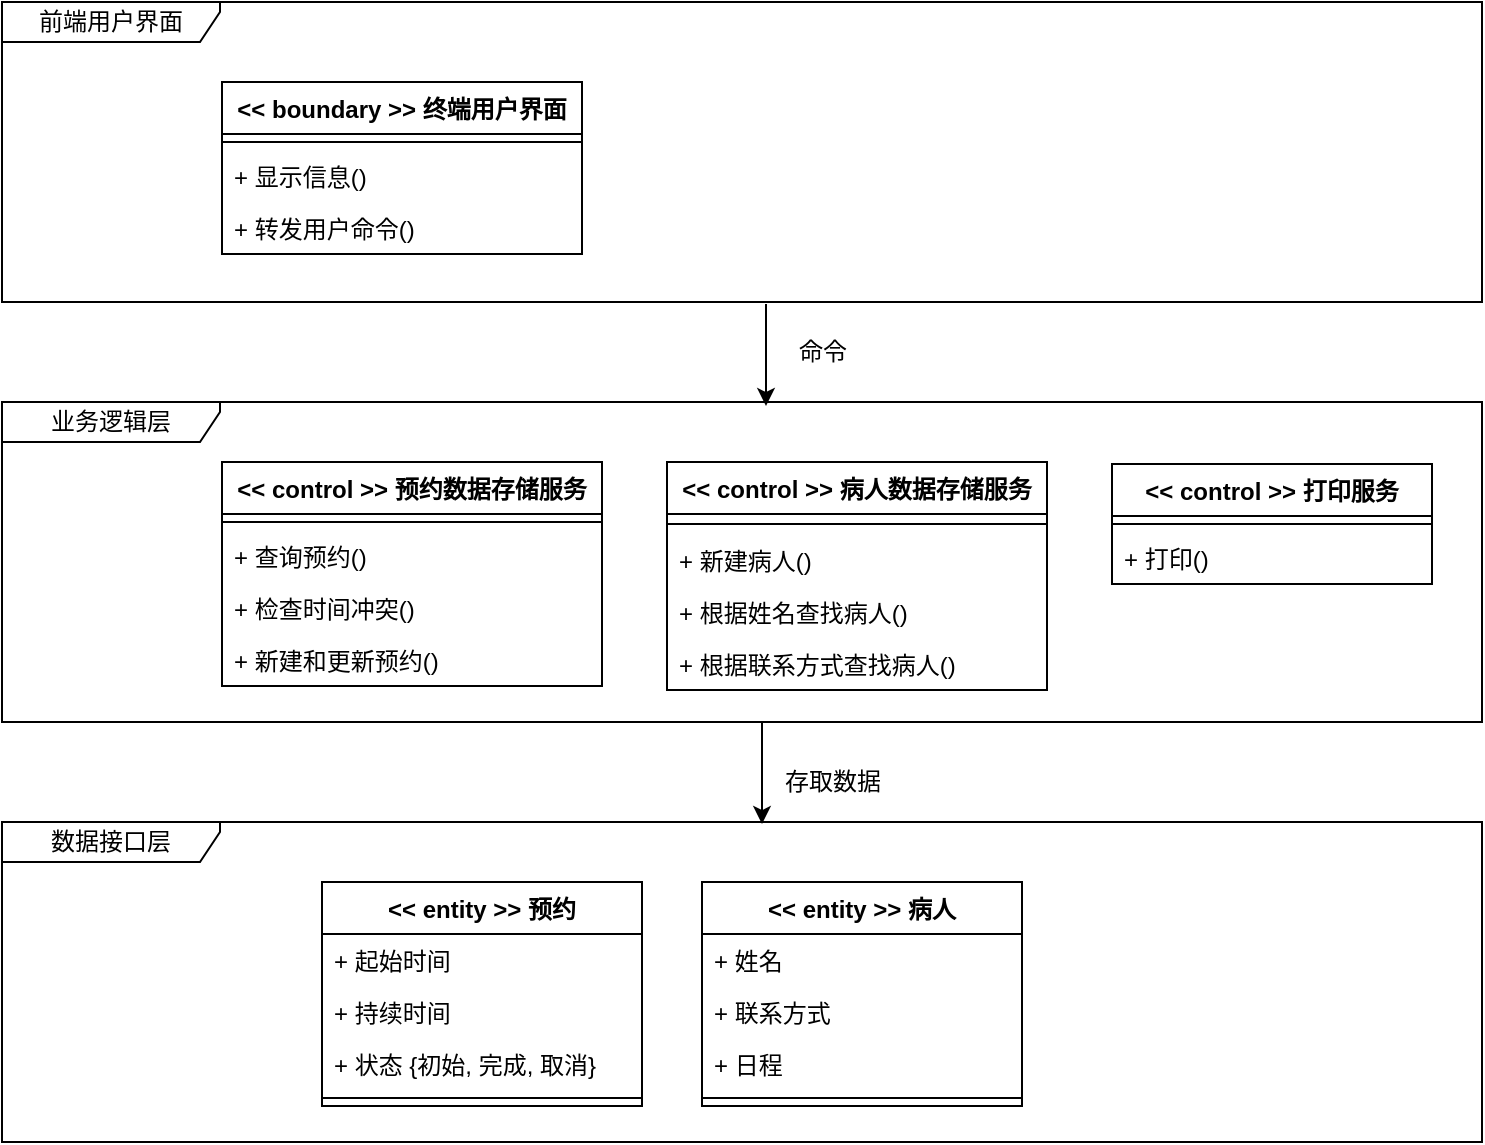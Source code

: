 <mxfile version="12.3.2" type="device" pages="8"><diagram id="EZqOqRpjPy8pVMRNHBBH" name="逻辑体系结构"><mxGraphModel dx="1022" dy="506" grid="1" gridSize="10" guides="1" tooltips="1" connect="1" arrows="1" fold="1" page="1" pageScale="1" pageWidth="827" pageHeight="1169" math="0" shadow="0"><root><mxCell id="0"/><mxCell id="1" parent="0"/><mxCell id="_T0XMvqMr-eIDGr8M0Y2-38" value="前端用户界面" style="shape=umlFrame;whiteSpace=wrap;html=1;width=109;height=20;" parent="1" vertex="1"><mxGeometry x="50" y="40" width="740" height="150" as="geometry"/></mxCell><mxCell id="_T0XMvqMr-eIDGr8M0Y2-6" value="&lt;&lt; boundary &gt;&gt; 终端用户界面" style="swimlane;fontStyle=1;align=center;verticalAlign=top;childLayout=stackLayout;horizontal=1;startSize=26;horizontalStack=0;resizeParent=1;resizeParentMax=0;resizeLast=0;collapsible=1;marginBottom=0;" parent="1" vertex="1"><mxGeometry x="160" y="80" width="180" height="86" as="geometry"/></mxCell><mxCell id="_T0XMvqMr-eIDGr8M0Y2-7" value="" style="line;strokeWidth=1;fillColor=none;align=left;verticalAlign=middle;spacingTop=-1;spacingLeft=3;spacingRight=3;rotatable=0;labelPosition=right;points=[];portConstraint=eastwest;" parent="_T0XMvqMr-eIDGr8M0Y2-6" vertex="1"><mxGeometry y="26" width="180" height="8" as="geometry"/></mxCell><mxCell id="_T0XMvqMr-eIDGr8M0Y2-8" value="+ 显示信息()" style="text;strokeColor=none;fillColor=none;align=left;verticalAlign=top;spacingLeft=4;spacingRight=4;overflow=hidden;rotatable=0;points=[[0,0.5],[1,0.5]];portConstraint=eastwest;" parent="_T0XMvqMr-eIDGr8M0Y2-6" vertex="1"><mxGeometry y="34" width="180" height="26" as="geometry"/></mxCell><mxCell id="_T0XMvqMr-eIDGr8M0Y2-9" value="+ 转发用户命令()" style="text;strokeColor=none;fillColor=none;align=left;verticalAlign=top;spacingLeft=4;spacingRight=4;overflow=hidden;rotatable=0;points=[[0,0.5],[1,0.5]];portConstraint=eastwest;" parent="_T0XMvqMr-eIDGr8M0Y2-6" vertex="1"><mxGeometry y="60" width="180" height="26" as="geometry"/></mxCell><mxCell id="_T0XMvqMr-eIDGr8M0Y2-10" value="&lt;&lt; entity &gt;&gt; 预约" style="swimlane;fontStyle=1;align=center;verticalAlign=top;childLayout=stackLayout;horizontal=1;startSize=26;horizontalStack=0;resizeParent=1;resizeParentMax=0;resizeLast=0;collapsible=1;marginBottom=0;" parent="1" vertex="1"><mxGeometry x="210" y="480" width="160" height="112" as="geometry"/></mxCell><mxCell id="_T0XMvqMr-eIDGr8M0Y2-11" value="+ 起始时间" style="text;strokeColor=none;fillColor=none;align=left;verticalAlign=top;spacingLeft=4;spacingRight=4;overflow=hidden;rotatable=0;points=[[0,0.5],[1,0.5]];portConstraint=eastwest;" parent="_T0XMvqMr-eIDGr8M0Y2-10" vertex="1"><mxGeometry y="26" width="160" height="26" as="geometry"/></mxCell><mxCell id="_T0XMvqMr-eIDGr8M0Y2-12" value="+ 持续时间" style="text;strokeColor=none;fillColor=none;align=left;verticalAlign=top;spacingLeft=4;spacingRight=4;overflow=hidden;rotatable=0;points=[[0,0.5],[1,0.5]];portConstraint=eastwest;" parent="_T0XMvqMr-eIDGr8M0Y2-10" vertex="1"><mxGeometry y="52" width="160" height="26" as="geometry"/></mxCell><mxCell id="_T0XMvqMr-eIDGr8M0Y2-13" value="+ 状态 {初始, 完成, 取消}" style="text;strokeColor=none;fillColor=none;align=left;verticalAlign=top;spacingLeft=4;spacingRight=4;overflow=hidden;rotatable=0;points=[[0,0.5],[1,0.5]];portConstraint=eastwest;" parent="_T0XMvqMr-eIDGr8M0Y2-10" vertex="1"><mxGeometry y="78" width="160" height="26" as="geometry"/></mxCell><mxCell id="_T0XMvqMr-eIDGr8M0Y2-14" value="" style="line;strokeWidth=1;fillColor=none;align=left;verticalAlign=middle;spacingTop=-1;spacingLeft=3;spacingRight=3;rotatable=0;labelPosition=right;points=[];portConstraint=eastwest;" parent="_T0XMvqMr-eIDGr8M0Y2-10" vertex="1"><mxGeometry y="104" width="160" height="8" as="geometry"/></mxCell><mxCell id="_T0XMvqMr-eIDGr8M0Y2-16" value="&lt;&lt; control &gt;&gt; 预约数据存储服务" style="swimlane;fontStyle=1;align=center;verticalAlign=top;childLayout=stackLayout;horizontal=1;startSize=26;horizontalStack=0;resizeParent=1;resizeParentMax=0;resizeLast=0;collapsible=1;marginBottom=0;" parent="1" vertex="1"><mxGeometry x="160" y="270" width="190" height="112" as="geometry"/></mxCell><mxCell id="_T0XMvqMr-eIDGr8M0Y2-17" value="" style="line;strokeWidth=1;fillColor=none;align=left;verticalAlign=middle;spacingTop=-1;spacingLeft=3;spacingRight=3;rotatable=0;labelPosition=right;points=[];portConstraint=eastwest;" parent="_T0XMvqMr-eIDGr8M0Y2-16" vertex="1"><mxGeometry y="26" width="190" height="8" as="geometry"/></mxCell><mxCell id="_T0XMvqMr-eIDGr8M0Y2-18" value="+ 查询预约()" style="text;strokeColor=none;fillColor=none;align=left;verticalAlign=top;spacingLeft=4;spacingRight=4;overflow=hidden;rotatable=0;points=[[0,0.5],[1,0.5]];portConstraint=eastwest;" parent="_T0XMvqMr-eIDGr8M0Y2-16" vertex="1"><mxGeometry y="34" width="190" height="26" as="geometry"/></mxCell><mxCell id="_T0XMvqMr-eIDGr8M0Y2-19" value="+ 检查时间冲突()" style="text;strokeColor=none;fillColor=none;align=left;verticalAlign=top;spacingLeft=4;spacingRight=4;overflow=hidden;rotatable=0;points=[[0,0.5],[1,0.5]];portConstraint=eastwest;" parent="_T0XMvqMr-eIDGr8M0Y2-16" vertex="1"><mxGeometry y="60" width="190" height="26" as="geometry"/></mxCell><mxCell id="_T0XMvqMr-eIDGr8M0Y2-20" value="+ 新建和更新预约()" style="text;strokeColor=none;fillColor=none;align=left;verticalAlign=top;spacingLeft=4;spacingRight=4;overflow=hidden;rotatable=0;points=[[0,0.5],[1,0.5]];portConstraint=eastwest;" parent="_T0XMvqMr-eIDGr8M0Y2-16" vertex="1"><mxGeometry y="86" width="190" height="26" as="geometry"/></mxCell><mxCell id="_T0XMvqMr-eIDGr8M0Y2-21" value="&lt;&lt; control &gt;&gt; 打印服务" style="swimlane;fontStyle=1;align=center;verticalAlign=top;childLayout=stackLayout;horizontal=1;startSize=26;horizontalStack=0;resizeParent=1;resizeParentMax=0;resizeLast=0;collapsible=1;marginBottom=0;" parent="1" vertex="1"><mxGeometry x="605" y="271" width="160" height="60" as="geometry"/></mxCell><mxCell id="_T0XMvqMr-eIDGr8M0Y2-22" value="" style="line;strokeWidth=1;fillColor=none;align=left;verticalAlign=middle;spacingTop=-1;spacingLeft=3;spacingRight=3;rotatable=0;labelPosition=right;points=[];portConstraint=eastwest;" parent="_T0XMvqMr-eIDGr8M0Y2-21" vertex="1"><mxGeometry y="26" width="160" height="8" as="geometry"/></mxCell><mxCell id="_T0XMvqMr-eIDGr8M0Y2-23" value="+ 打印()" style="text;strokeColor=none;fillColor=none;align=left;verticalAlign=top;spacingLeft=4;spacingRight=4;overflow=hidden;rotatable=0;points=[[0,0.5],[1,0.5]];portConstraint=eastwest;" parent="_T0XMvqMr-eIDGr8M0Y2-21" vertex="1"><mxGeometry y="34" width="160" height="26" as="geometry"/></mxCell><mxCell id="_T0XMvqMr-eIDGr8M0Y2-25" value="&lt;&lt; control &gt;&gt; 病人数据存储服务" style="swimlane;fontStyle=1;align=center;verticalAlign=top;childLayout=stackLayout;horizontal=1;startSize=26;horizontalStack=0;resizeParent=1;resizeParentMax=0;resizeLast=0;collapsible=1;marginBottom=0;" parent="1" vertex="1"><mxGeometry x="382.5" y="270.048" width="190" height="114" as="geometry"/></mxCell><mxCell id="_T0XMvqMr-eIDGr8M0Y2-26" value="" style="line;strokeWidth=1;fillColor=none;align=left;verticalAlign=middle;spacingTop=-1;spacingLeft=3;spacingRight=3;rotatable=0;labelPosition=right;points=[];portConstraint=eastwest;" parent="_T0XMvqMr-eIDGr8M0Y2-25" vertex="1"><mxGeometry y="26" width="190" height="10" as="geometry"/></mxCell><mxCell id="_T0XMvqMr-eIDGr8M0Y2-27" value="+ 新建病人()" style="text;strokeColor=none;fillColor=none;align=left;verticalAlign=top;spacingLeft=4;spacingRight=4;overflow=hidden;rotatable=0;points=[[0,0.5],[1,0.5]];portConstraint=eastwest;" parent="_T0XMvqMr-eIDGr8M0Y2-25" vertex="1"><mxGeometry y="36" width="190" height="26" as="geometry"/></mxCell><mxCell id="_T0XMvqMr-eIDGr8M0Y2-28" value="+ 根据姓名查找病人()" style="text;strokeColor=none;fillColor=none;align=left;verticalAlign=top;spacingLeft=4;spacingRight=4;overflow=hidden;rotatable=0;points=[[0,0.5],[1,0.5]];portConstraint=eastwest;" parent="_T0XMvqMr-eIDGr8M0Y2-25" vertex="1"><mxGeometry y="62" width="190" height="26" as="geometry"/></mxCell><mxCell id="_T0XMvqMr-eIDGr8M0Y2-29" value="+ 根据联系方式查找病人()" style="text;strokeColor=none;fillColor=none;align=left;verticalAlign=top;spacingLeft=4;spacingRight=4;overflow=hidden;rotatable=0;points=[[0,0.5],[1,0.5]];portConstraint=eastwest;" parent="_T0XMvqMr-eIDGr8M0Y2-25" vertex="1"><mxGeometry y="88" width="190" height="26" as="geometry"/></mxCell><mxCell id="_T0XMvqMr-eIDGr8M0Y2-30" value="&lt;&lt; entity &gt;&gt; 病人" style="swimlane;fontStyle=1;align=center;verticalAlign=top;childLayout=stackLayout;horizontal=1;startSize=26;horizontalStack=0;resizeParent=1;resizeParentMax=0;resizeLast=0;collapsible=1;marginBottom=0;" parent="1" vertex="1"><mxGeometry x="400" y="480" width="160" height="112" as="geometry"/></mxCell><mxCell id="_T0XMvqMr-eIDGr8M0Y2-31" value="+ 姓名" style="text;strokeColor=none;fillColor=none;align=left;verticalAlign=top;spacingLeft=4;spacingRight=4;overflow=hidden;rotatable=0;points=[[0,0.5],[1,0.5]];portConstraint=eastwest;" parent="_T0XMvqMr-eIDGr8M0Y2-30" vertex="1"><mxGeometry y="26" width="160" height="26" as="geometry"/></mxCell><mxCell id="_T0XMvqMr-eIDGr8M0Y2-32" value="+ 联系方式" style="text;strokeColor=none;fillColor=none;align=left;verticalAlign=top;spacingLeft=4;spacingRight=4;overflow=hidden;rotatable=0;points=[[0,0.5],[1,0.5]];portConstraint=eastwest;" parent="_T0XMvqMr-eIDGr8M0Y2-30" vertex="1"><mxGeometry y="52" width="160" height="26" as="geometry"/></mxCell><mxCell id="_T0XMvqMr-eIDGr8M0Y2-33" value="+ 日程" style="text;strokeColor=none;fillColor=none;align=left;verticalAlign=top;spacingLeft=4;spacingRight=4;overflow=hidden;rotatable=0;points=[[0,0.5],[1,0.5]];portConstraint=eastwest;" parent="_T0XMvqMr-eIDGr8M0Y2-30" vertex="1"><mxGeometry y="78" width="160" height="26" as="geometry"/></mxCell><mxCell id="_T0XMvqMr-eIDGr8M0Y2-34" value="" style="line;strokeWidth=1;fillColor=none;align=left;verticalAlign=middle;spacingTop=-1;spacingLeft=3;spacingRight=3;rotatable=0;labelPosition=right;points=[];portConstraint=eastwest;" parent="_T0XMvqMr-eIDGr8M0Y2-30" vertex="1"><mxGeometry y="104" width="160" height="8" as="geometry"/></mxCell><mxCell id="_T0XMvqMr-eIDGr8M0Y2-39" value="业务逻辑层" style="shape=umlFrame;whiteSpace=wrap;html=1;width=109;height=20;" parent="1" vertex="1"><mxGeometry x="50" y="240" width="740" height="160" as="geometry"/></mxCell><mxCell id="_T0XMvqMr-eIDGr8M0Y2-40" value="数据接口层" style="shape=umlFrame;whiteSpace=wrap;html=1;width=109;height=20;" parent="1" vertex="1"><mxGeometry x="50" y="450" width="740" height="160" as="geometry"/></mxCell><mxCell id="_T0XMvqMr-eIDGr8M0Y2-42" value="" style="endArrow=classic;html=1;" parent="1" edge="1"><mxGeometry width="50" height="50" relative="1" as="geometry"><mxPoint x="432" y="191" as="sourcePoint"/><mxPoint x="432" y="242" as="targetPoint"/></mxGeometry></mxCell><mxCell id="_T0XMvqMr-eIDGr8M0Y2-43" value="命令" style="text;html=1;align=center;verticalAlign=middle;resizable=0;points=[];;autosize=1;" parent="1" vertex="1"><mxGeometry x="440" y="205" width="40" height="20" as="geometry"/></mxCell><mxCell id="_T0XMvqMr-eIDGr8M0Y2-46" value="" style="endArrow=classic;html=1;" parent="1" edge="1"><mxGeometry width="50" height="50" relative="1" as="geometry"><mxPoint x="430" y="400" as="sourcePoint"/><mxPoint x="430" y="451" as="targetPoint"/></mxGeometry></mxCell><mxCell id="_T0XMvqMr-eIDGr8M0Y2-47" value="存取数据" style="text;html=1;align=center;verticalAlign=middle;resizable=0;points=[];;autosize=1;" parent="1" vertex="1"><mxGeometry x="435" y="420" width="60" height="20" as="geometry"/></mxCell></root></mxGraphModel></diagram><diagram id="ilujSBUqMFC5UNZGBSy6" name="部署图"><mxGraphModel dx="1022" dy="506" grid="1" gridSize="10" guides="1" tooltips="1" connect="0" arrows="1" fold="1" page="1" pageScale="1" pageWidth="827" pageHeight="1169" math="0" shadow="0"><root><mxCell id="VN1DL6d_NMq8-eND8RAP-0"/><mxCell id="VN1DL6d_NMq8-eND8RAP-1" parent="VN1DL6d_NMq8-eND8RAP-0"/><mxCell id="VN1DL6d_NMq8-eND8RAP-2" value="静态Web服务器" style="verticalAlign=top;align=left;spacingTop=8;spacingLeft=2;spacingRight=12;shape=cube;size=10;direction=south;fontStyle=4;html=1;" parent="VN1DL6d_NMq8-eND8RAP-1" vertex="1"><mxGeometry x="150" y="80" width="180" height="120" as="geometry"/></mxCell><mxCell id="VN1DL6d_NMq8-eND8RAP-3" value="前端用户界面" style="shape=folder;fontStyle=1;spacingTop=10;tabWidth=40;tabHeight=14;tabPosition=left;html=1;" parent="VN1DL6d_NMq8-eND8RAP-1" vertex="1"><mxGeometry x="160" y="130" width="150" height="50" as="geometry"/></mxCell><mxCell id="VN1DL6d_NMq8-eND8RAP-4" value="性能Web服务器" style="verticalAlign=top;align=left;spacingTop=8;spacingLeft=2;spacingRight=12;shape=cube;size=10;direction=south;fontStyle=4;html=1;" parent="VN1DL6d_NMq8-eND8RAP-1" vertex="1"><mxGeometry x="380" y="80" width="180" height="190" as="geometry"/></mxCell><mxCell id="VN1DL6d_NMq8-eND8RAP-6" style="edgeStyle=orthogonalEdgeStyle;rounded=0;orthogonalLoop=1;jettySize=auto;html=1;entryX=0;entryY=0;entryDx=65;entryDy=180;entryPerimeter=0;" parent="VN1DL6d_NMq8-eND8RAP-1" target="VN1DL6d_NMq8-eND8RAP-2" edge="1"><mxGeometry relative="1" as="geometry"><mxPoint x="70" y="145" as="sourcePoint"/><Array as="points"><mxPoint x="70" y="145"/></Array></mxGeometry></mxCell><mxCell id="VN1DL6d_NMq8-eND8RAP-5" value="用户代理&lt;br&gt;浏览器" style="shape=umlActor;verticalLabelPosition=bottom;labelBackgroundColor=#ffffff;verticalAlign=top;html=1;" parent="VN1DL6d_NMq8-eND8RAP-1" vertex="1"><mxGeometry x="40" y="110" width="30" height="60" as="geometry"/></mxCell><mxCell id="VN1DL6d_NMq8-eND8RAP-7" value="&amp;lt;&amp;lt; HTTP &amp;gt;&amp;gt;" style="text;html=1;align=center;verticalAlign=middle;resizable=0;points=[];;autosize=1;" parent="VN1DL6d_NMq8-eND8RAP-1" vertex="1"><mxGeometry x="70" y="120" width="80" height="20" as="geometry"/></mxCell><mxCell id="VN1DL6d_NMq8-eND8RAP-14" value="" style="endArrow=none;html=1;" parent="VN1DL6d_NMq8-eND8RAP-1" edge="1"><mxGeometry width="50" height="50" relative="1" as="geometry"><mxPoint x="331" y="140" as="sourcePoint"/><mxPoint x="378" y="140" as="targetPoint"/><Array as="points"><mxPoint x="348" y="140"/></Array></mxGeometry></mxCell><mxCell id="VN1DL6d_NMq8-eND8RAP-18" value="HTTPAPI网关" style="shape=folder;fontStyle=1;spacingTop=10;tabWidth=40;tabHeight=14;tabPosition=left;html=1;" parent="VN1DL6d_NMq8-eND8RAP-1" vertex="1"><mxGeometry x="390" y="130" width="150" height="50" as="geometry"/></mxCell><mxCell id="VN1DL6d_NMq8-eND8RAP-19" value="业务逻辑层" style="shape=folder;fontStyle=1;spacingTop=10;tabWidth=40;tabHeight=14;tabPosition=left;html=1;" parent="VN1DL6d_NMq8-eND8RAP-1" vertex="1"><mxGeometry x="390" y="200" width="150" height="50" as="geometry"/></mxCell><mxCell id="VN1DL6d_NMq8-eND8RAP-20" value="数据服务器" style="verticalAlign=top;align=left;spacingTop=8;spacingLeft=2;spacingRight=12;shape=cube;size=10;direction=south;fontStyle=4;html=1;" parent="VN1DL6d_NMq8-eND8RAP-1" vertex="1"><mxGeometry x="610" y="80" width="180" height="120" as="geometry"/></mxCell><mxCell id="VN1DL6d_NMq8-eND8RAP-21" value="" style="endArrow=none;html=1;" parent="VN1DL6d_NMq8-eND8RAP-1" edge="1"><mxGeometry width="50" height="50" relative="1" as="geometry"><mxPoint x="560" y="140" as="sourcePoint"/><mxPoint x="607" y="140" as="targetPoint"/><Array as="points"><mxPoint x="577" y="140"/></Array></mxGeometry></mxCell><mxCell id="VN1DL6d_NMq8-eND8RAP-22" value="数据接口层" style="shape=folder;fontStyle=1;spacingTop=10;tabWidth=40;tabHeight=14;tabPosition=left;html=1;" parent="VN1DL6d_NMq8-eND8RAP-1" vertex="1"><mxGeometry x="620" y="130" width="150" height="50" as="geometry"/></mxCell></root></mxGraphModel></diagram><diagram id="smFxl_1PahLDMFZs2y4P" name="详细设计类图"><mxGraphModel dx="1022" dy="506" grid="1" gridSize="10" guides="1" tooltips="1" connect="1" arrows="1" fold="1" page="1" pageScale="1" pageWidth="827" pageHeight="1169" math="0" shadow="0"><root><mxCell id="osZn2PRXoxViB3oBokYQ-0"/><mxCell id="osZn2PRXoxViB3oBokYQ-1" parent="osZn2PRXoxViB3oBokYQ-0"/><mxCell id="osZn2PRXoxViB3oBokYQ-43" value="&lt;p style=&quot;margin: 0px ; margin-top: 4px ; text-align: center&quot;&gt;&lt;i&gt;&amp;lt;&amp;lt;boundary&amp;gt;&amp;gt;&lt;/i&gt;&lt;br&gt;&lt;b&gt;HTMLUserInterface&lt;/b&gt;&lt;/p&gt;&lt;hr size=&quot;1&quot;&gt;&lt;p style=&quot;margin: 0px ; margin-left: 4px&quot;&gt;&lt;br&gt;&lt;/p&gt;&lt;hr size=&quot;1&quot;&gt;&lt;p style=&quot;margin: 0px ; margin-left: 4px&quot;&gt;+ showInformation()&lt;/p&gt;&lt;p style=&quot;margin: 0px ; margin-left: 4px&quot;&gt;+ intereactWithUser()&lt;/p&gt;&lt;p style=&quot;margin: 0px ; margin-left: 4px&quot;&gt;+ callBackendAPI()&lt;/p&gt;&lt;p style=&quot;margin: 0px ; margin-left: 4px&quot;&gt;+ displayActivity()&lt;/p&gt;" style="verticalAlign=top;align=left;overflow=fill;fontSize=12;fontFamily=Helvetica;html=1;" parent="osZn2PRXoxViB3oBokYQ-1" vertex="1"><mxGeometry x="40" y="28.5" width="190" height="140" as="geometry"/></mxCell><mxCell id="osZn2PRXoxViB3oBokYQ-44" value="&lt;p style=&quot;margin: 0px ; margin-top: 4px ; text-align: center&quot;&gt;&lt;i&gt;&amp;lt;&amp;lt;boundary&amp;gt;&amp;gt;&lt;/i&gt;&lt;br&gt;&lt;/p&gt;&lt;p style=&quot;margin: 0px ; margin-top: 4px ; text-align: center&quot;&gt;&lt;b&gt;BackendAPIGateway&lt;/b&gt;&lt;/p&gt;&lt;hr size=&quot;1&quot;&gt;&lt;p style=&quot;margin: 0px ; margin-left: 4px&quot;&gt;+ uriPath&lt;/p&gt;&lt;hr size=&quot;1&quot;&gt;&lt;p style=&quot;margin: 0px ; margin-left: 4px&quot;&gt;+ checkParameters()&lt;/p&gt;&lt;p style=&quot;margin: 0px ; margin-left: 4px&quot;&gt;+ getCurrentUser()&lt;/p&gt;&lt;p style=&quot;margin: 0px ; margin-left: 4px&quot;&gt;+ checkUserPriviledges()&lt;/p&gt;&lt;p style=&quot;margin: 0px ; margin-left: 4px&quot;&gt;+ callController()&lt;/p&gt;" style="verticalAlign=top;align=left;overflow=fill;fontSize=12;fontFamily=Helvetica;html=1;" parent="osZn2PRXoxViB3oBokYQ-1" vertex="1"><mxGeometry x="268.5" y="28.5" width="190" height="140" as="geometry"/></mxCell><mxCell id="osZn2PRXoxViB3oBokYQ-45" value="&lt;p style=&quot;margin: 0px ; margin-top: 4px ; text-align: center&quot;&gt;&lt;i&gt;&amp;lt;&amp;lt;control&amp;gt;&amp;gt;&lt;/i&gt;&lt;br&gt;&lt;/p&gt;&lt;p style=&quot;margin: 0px ; margin-top: 4px ; text-align: center&quot;&gt;&lt;b&gt;UserLoginController&lt;/b&gt;&lt;/p&gt;&lt;hr size=&quot;1&quot;&gt;&lt;p style=&quot;margin: 0px ; margin-left: 4px&quot;&gt;+ usertable: [User]&lt;/p&gt;&lt;p style=&quot;margin: 0px ; margin-left: 4px&quot;&gt;+ sessionTable: [{SessionToken, User}]&lt;/p&gt;&lt;hr size=&quot;1&quot;&gt;&lt;p style=&quot;margin: 0px ; margin-left: 4px&quot;&gt;+ loginUser(username: string, password: string): SessionToken&lt;/p&gt;&lt;p style=&quot;margin: 0px ; margin-left: 4px&quot;&gt;+ logoutUser(tokenValue: string)&lt;/p&gt;&lt;p style=&quot;margin: 0px ; margin-left: 4px&quot;&gt;+ modifyUserPassword()&lt;/p&gt;&lt;p style=&quot;margin: 0px ; margin-left: 4px&quot;&gt;+ getUserByToken(): User&lt;/p&gt;" style="verticalAlign=top;align=left;overflow=fill;fontSize=12;fontFamily=Helvetica;html=1;" parent="osZn2PRXoxViB3oBokYQ-1" vertex="1"><mxGeometry x="40" y="188.5" width="400" height="160" as="geometry"/></mxCell><mxCell id="osZn2PRXoxViB3oBokYQ-47" value="&lt;p style=&quot;margin: 0px ; margin-top: 4px ; text-align: center&quot;&gt;&lt;i&gt;&amp;lt;&amp;lt;entity&amp;gt;&amp;gt;&lt;/i&gt;&lt;br&gt;&lt;b&gt;SessionToken&lt;/b&gt;&lt;/p&gt;&lt;hr size=&quot;1&quot;&gt;&lt;p style=&quot;margin: 0px ; margin-left: 4px&quot;&gt;+ token: string&lt;/p&gt;&lt;p style=&quot;margin: 0px ; margin-left: 4px&quot;&gt;+ user: User&lt;/p&gt;&lt;p style=&quot;margin: 0px ; margin-left: 4px&quot;&gt;+ valideUntil: Date&lt;/p&gt;" style="verticalAlign=top;align=left;overflow=fill;fontSize=12;fontFamily=Helvetica;html=1;" parent="osZn2PRXoxViB3oBokYQ-1" vertex="1"><mxGeometry x="493" y="759" width="190" height="91" as="geometry"/></mxCell><mxCell id="osZn2PRXoxViB3oBokYQ-48" value="&lt;p style=&quot;margin: 0px ; margin-top: 4px ; text-align: center&quot;&gt;&lt;i&gt;&amp;lt;&amp;lt;enum&amp;gt;&amp;gt;&lt;/i&gt;&lt;br&gt;&lt;b&gt;UserType&lt;/b&gt;&lt;/p&gt;&lt;hr size=&quot;1&quot;&gt;&lt;p style=&quot;margin: 0px ; margin-left: 4px&quot;&gt;- Doctor&lt;/p&gt;&lt;p style=&quot;margin: 0px ; margin-left: 4px&quot;&gt;- Assistant&lt;/p&gt;&lt;p style=&quot;margin: 0px ; margin-left: 4px&quot;&gt;- HealthWorker&lt;/p&gt;&lt;p style=&quot;margin: 0px ; margin-left: 4px&quot;&gt;&lt;span class=&quot;tlid-translation translation&quot; lang=&quot;en&quot;&gt;- Receptionist&lt;/span&gt;&lt;br&gt;&lt;/p&gt;" style="verticalAlign=top;align=left;overflow=fill;fontSize=12;fontFamily=Helvetica;html=1;" parent="osZn2PRXoxViB3oBokYQ-1" vertex="1"><mxGeometry x="40" y="759" width="190" height="112" as="geometry"/></mxCell><mxCell id="osZn2PRXoxViB3oBokYQ-49" value="&lt;p style=&quot;margin: 0px ; margin-top: 4px ; text-align: center&quot;&gt;&lt;i&gt;&amp;lt;&amp;lt;entity&amp;gt;&amp;gt;&lt;/i&gt;&lt;br&gt;&lt;b&gt;User&lt;/b&gt;&lt;/p&gt;&lt;hr size=&quot;1&quot;&gt;&lt;p style=&quot;margin: 0px ; margin-left: 4px&quot;&gt;+ name: string&lt;/p&gt;&lt;p style=&quot;margin: 0px ; margin-left: 4px&quot;&gt;+ type: UserType&lt;/p&gt;&lt;p style=&quot;margin: 0px ; margin-left: 4px&quot;&gt;+ passwordHash: string&lt;/p&gt;" style="verticalAlign=top;align=left;overflow=fill;fontSize=12;fontFamily=Helvetica;html=1;" parent="osZn2PRXoxViB3oBokYQ-1" vertex="1"><mxGeometry x="267" y="759" width="190" height="91" as="geometry"/></mxCell><mxCell id="osZn2PRXoxViB3oBokYQ-50" value="&lt;p style=&quot;margin: 0px ; margin-top: 4px ; text-align: center&quot;&gt;&lt;i&gt;&amp;lt;&amp;lt;control&amp;gt;&amp;gt;&lt;/i&gt;&lt;br&gt;&lt;/p&gt;&lt;p style=&quot;margin: 0px ; margin-top: 4px ; text-align: center&quot;&gt;&lt;b&gt;Scheduler&lt;/b&gt;&lt;/p&gt;&lt;hr size=&quot;1&quot;&gt;&lt;p style=&quot;margin: 0px ; margin-left: 4px&quot;&gt;&lt;br&gt;&lt;/p&gt;&lt;hr size=&quot;1&quot;&gt;&lt;p style=&quot;margin: 0px ; margin-left: 4px&quot;&gt;+ checkTimeConflict(Reservation): boolean&lt;/p&gt;&lt;p style=&quot;margin: 0px ; margin-left: 4px&quot;&gt;+ getReservations(whichDay: Date): Reservation[]&lt;/p&gt;&lt;p style=&quot;margin: 0px ; margin-left: 4px&quot;&gt;+ getReservations(beginDay: Date, days: int): Reservation[]&lt;/p&gt;&lt;p style=&quot;margin: 0px ; margin-left: 4px&quot;&gt;+ makeReservation(Reservation)&lt;/p&gt;&lt;p style=&quot;margin: 0px ; margin-left: 4px&quot;&gt;+ deleteReservation(Reservation)&lt;/p&gt;&lt;p style=&quot;margin: 0px ; margin-left: 4px&quot;&gt;+ updateReservation(Reservation, ReservationStatus)&lt;/p&gt;" style="verticalAlign=top;align=left;overflow=fill;fontSize=12;fontFamily=Helvetica;html=1;" parent="osZn2PRXoxViB3oBokYQ-1" vertex="1"><mxGeometry x="40" y="378.5" width="350" height="170" as="geometry"/></mxCell><mxCell id="osZn2PRXoxViB3oBokYQ-51" value="&lt;p style=&quot;margin: 0px ; margin-top: 4px ; text-align: center&quot;&gt;&lt;i&gt;&amp;lt;&amp;lt;entity&amp;gt;&amp;gt;&lt;/i&gt;&lt;br&gt;&lt;b&gt;Patient&lt;/b&gt;&lt;/p&gt;&lt;hr size=&quot;1&quot;&gt;&lt;p style=&quot;margin: 0px ; margin-left: 4px&quot;&gt;+ ID: string&lt;/p&gt;&lt;p style=&quot;margin: 0px ; margin-left: 4px&quot;&gt;+ name: string&lt;/p&gt;&lt;p style=&quot;margin: 0px ; margin-left: 4px&quot;&gt;+ phoneNubmer: string&lt;/p&gt;&lt;p style=&quot;margin: 0px ; margin-left: 4px&quot;&gt;+ calendar: PatientCalendar&lt;/p&gt;" style="verticalAlign=top;align=left;overflow=fill;fontSize=12;fontFamily=Helvetica;html=1;" parent="osZn2PRXoxViB3oBokYQ-1" vertex="1"><mxGeometry x="40" y="898" width="190" height="113" as="geometry"/></mxCell><mxCell id="osZn2PRXoxViB3oBokYQ-52" value="&lt;p style=&quot;margin: 0px ; margin-top: 4px ; text-align: center&quot;&gt;&lt;i&gt;&amp;lt;&amp;lt;entity&amp;gt;&amp;gt;&lt;/i&gt;&lt;br&gt;&lt;b&gt;Reservation&lt;/b&gt;&lt;/p&gt;&lt;hr size=&quot;1&quot;&gt;&lt;p style=&quot;margin: 0px ; margin-left: 4px&quot;&gt;+ ID: id&lt;/p&gt;&lt;p style=&quot;margin: 0px ; margin-left: 4px&quot;&gt;+ patientID: string&lt;/p&gt;&lt;p style=&quot;margin: 0px ; margin-left: 4px&quot;&gt;+ beginTime: Date&lt;/p&gt;&lt;p style=&quot;margin: 0px ; margin-left: 4px&quot;&gt;+ duringInMinutes: int&lt;/p&gt;&lt;p style=&quot;margin: 0px ; margin-left: 4px&quot;&gt;+ status: ReservationStatus&lt;/p&gt;" style="verticalAlign=top;align=left;overflow=fill;fontSize=12;fontFamily=Helvetica;html=1;" parent="osZn2PRXoxViB3oBokYQ-1" vertex="1"><mxGeometry x="493" y="888" width="190" height="122" as="geometry"/></mxCell><mxCell id="osZn2PRXoxViB3oBokYQ-53" value="&lt;p style=&quot;margin: 0px ; margin-top: 4px ; text-align: center&quot;&gt;&lt;i&gt;&amp;lt;&amp;lt;enum&amp;gt;&amp;gt;&lt;/i&gt;&lt;br&gt;&lt;b&gt;ReservationStatus&lt;/b&gt;&lt;br&gt;&lt;/p&gt;&lt;hr size=&quot;1&quot;&gt;&lt;p style=&quot;margin: 0px ; margin-left: 4px&quot;&gt;- Planed&lt;/p&gt;&lt;p style=&quot;margin: 0px ; margin-left: 4px&quot;&gt;- Competed&lt;/p&gt;&lt;p style=&quot;margin: 0px ; margin-left: 4px&quot;&gt;- Canceled&lt;/p&gt;" style="verticalAlign=top;align=left;overflow=fill;fontSize=12;fontFamily=Helvetica;html=1;" parent="osZn2PRXoxViB3oBokYQ-1" vertex="1"><mxGeometry x="269" y="896" width="190" height="94" as="geometry"/></mxCell><mxCell id="osZn2PRXoxViB3oBokYQ-54" value="&lt;p style=&quot;margin: 0px ; margin-top: 4px ; text-align: center&quot;&gt;&lt;i&gt;&amp;lt;&amp;lt;control&amp;gt;&amp;gt;&lt;/i&gt;&lt;br&gt;&lt;/p&gt;&lt;p style=&quot;margin: 0px ; margin-top: 4px ; text-align: center&quot;&gt;&lt;b&gt;Printer&lt;/b&gt;&lt;/p&gt;&lt;hr size=&quot;1&quot;&gt;&lt;p style=&quot;margin: 0px ; margin-left: 4px&quot;&gt;&lt;br&gt;&lt;/p&gt;&lt;hr size=&quot;1&quot;&gt;&lt;p style=&quot;margin: 0px ; margin-left: 4px&quot;&gt;+ print(obj: any)&lt;/p&gt;&lt;p style=&quot;margin: 0px ; margin-left: 4px&quot;&gt;+ print(reservations: reservation[])&lt;/p&gt;" style="verticalAlign=top;align=left;overflow=fill;fontSize=12;fontFamily=Helvetica;html=1;" parent="osZn2PRXoxViB3oBokYQ-1" vertex="1"><mxGeometry x="440" y="378.5" width="220" height="130" as="geometry"/></mxCell><mxCell id="osZn2PRXoxViB3oBokYQ-55" value="&lt;p style=&quot;margin: 0px ; margin-top: 4px ; text-align: center&quot;&gt;&lt;i&gt;&amp;lt;&amp;lt;control&amp;gt;&amp;gt;&lt;/i&gt;&lt;br&gt;&lt;/p&gt;&lt;p style=&quot;margin: 0px ; margin-top: 4px ; text-align: center&quot;&gt;&lt;b&gt;PatientManager&lt;/b&gt;&lt;/p&gt;&lt;hr size=&quot;1&quot;&gt;&lt;p style=&quot;margin: 0px ; margin-left: 4px&quot;&gt;&lt;br&gt;&lt;/p&gt;&lt;hr size=&quot;1&quot;&gt;&lt;p style=&quot;margin: 0px ; margin-left: 4px&quot;&gt;+ newPatient(ID: string, name: string, phoneNumber: string): Patient&lt;/p&gt;&lt;p style=&quot;margin: 0px ; margin-left: 4px&quot;&gt;+ queryPatients(name: string): Patient[]&lt;/p&gt;&lt;p style=&quot;margin: 0px ; margin-left: 4px&quot;&gt;+ queryPatientByReservationID(id: string): Patient&lt;/p&gt;&lt;p style=&quot;margin: 0px ; margin-left: 4px&quot;&gt;+ getReservationsOfPatient(patient: Patient): Reservation[]&lt;/p&gt;" style="verticalAlign=top;align=left;overflow=fill;fontSize=12;fontFamily=Helvetica;html=1;" parent="osZn2PRXoxViB3oBokYQ-1" vertex="1"><mxGeometry x="40" y="588.5" width="400" height="140" as="geometry"/></mxCell><mxCell id="osZn2PRXoxViB3oBokYQ-60" value="&lt;p style=&quot;margin: 0px ; margin-top: 4px ; text-align: center&quot;&gt;&lt;i&gt;&amp;lt;&amp;lt;enttiy&amp;gt;&amp;gt;&lt;/i&gt;&lt;br&gt;&lt;/p&gt;&lt;p style=&quot;margin: 0px ; margin-top: 4px ; text-align: center&quot;&gt;&lt;b&gt;PatientCalendar&lt;/b&gt;&lt;/p&gt;&lt;hr size=&quot;1&quot;&gt;&lt;p style=&quot;margin: 0px ; margin-left: 4px&quot;&gt;+ events: {title: string, begin: Date, end: Date}&lt;/p&gt;&lt;hr size=&quot;1&quot;&gt;&lt;p style=&quot;margin: 0px ; margin-left: 4px&quot;&gt;+ updateCalendar(updateSrc: URI)&lt;br&gt;&lt;/p&gt;&lt;p style=&quot;margin: 0px ; margin-left: 4px&quot;&gt;+ getRecent2WeeksCalendarEvents()&lt;/p&gt;" style="verticalAlign=top;align=left;overflow=fill;fontSize=12;fontFamily=Helvetica;html=1;" parent="osZn2PRXoxViB3oBokYQ-1" vertex="1"><mxGeometry x="40" y="1028.5" width="260" height="110" as="geometry"/></mxCell></root></mxGraphModel></diagram><diagram id="eYcYZrVBZ3-J4e8T4K8v" name="数据表"><mxGraphModel dx="1022" dy="506" grid="1" gridSize="10" guides="1" tooltips="1" connect="1" arrows="1" fold="1" page="1" pageScale="1" pageWidth="827" pageHeight="1169" math="0" shadow="0"><root><mxCell id="9m119RlV1FxQncs9OBPZ-0"/><mxCell id="9m119RlV1FxQncs9OBPZ-1" parent="9m119RlV1FxQncs9OBPZ-0"/><mxCell id="9m119RlV1FxQncs9OBPZ-2" value="User" style="swimlane;fontStyle=0;childLayout=stackLayout;horizontal=1;startSize=26;fillColor=#e0e0e0;horizontalStack=0;resizeParent=1;resizeParentMax=0;resizeLast=0;collapsible=1;marginBottom=0;swimlaneFillColor=#ffffff;align=center;fontSize=14;" parent="9m119RlV1FxQncs9OBPZ-1" vertex="1"><mxGeometry x="40" y="40" width="470" height="118" as="geometry"/></mxCell><mxCell id="9m119RlV1FxQncs9OBPZ-3" value="name: VARCHAR" style="shape=partialRectangle;top=0;left=0;right=0;bottom=1;align=left;verticalAlign=middle;fillColor=none;spacingLeft=34;spacingRight=4;overflow=hidden;rotatable=0;points=[[0,0.5],[1,0.5]];portConstraint=eastwest;dropTarget=0;fontStyle=5;fontSize=12;" parent="9m119RlV1FxQncs9OBPZ-2" vertex="1"><mxGeometry y="26" width="470" height="30" as="geometry"/></mxCell><mxCell id="9m119RlV1FxQncs9OBPZ-4" value="PK" style="shape=partialRectangle;top=0;left=0;bottom=0;fillColor=none;align=left;verticalAlign=middle;spacingLeft=4;spacingRight=4;overflow=hidden;rotatable=0;points=[];portConstraint=eastwest;part=1;fontSize=12;" parent="9m119RlV1FxQncs9OBPZ-3" vertex="1" connectable="0"><mxGeometry width="30" height="30" as="geometry"/></mxCell><mxCell id="9m119RlV1FxQncs9OBPZ-5" value="type: SET{'DOCTOR', 'ASSISTANT', 'HEALTHWORKER', 'RECEPTIONIST'}" style="shape=partialRectangle;top=0;left=0;right=0;bottom=0;align=left;verticalAlign=top;fillColor=none;spacingLeft=34;spacingRight=4;overflow=hidden;rotatable=0;points=[[0,0.5],[1,0.5]];portConstraint=eastwest;dropTarget=0;fontSize=12;" parent="9m119RlV1FxQncs9OBPZ-2" vertex="1"><mxGeometry y="56" width="470" height="26" as="geometry"/></mxCell><mxCell id="9m119RlV1FxQncs9OBPZ-6" value="" style="shape=partialRectangle;top=0;left=0;bottom=0;fillColor=none;align=left;verticalAlign=top;spacingLeft=4;spacingRight=4;overflow=hidden;rotatable=0;points=[];portConstraint=eastwest;part=1;fontSize=12;" parent="9m119RlV1FxQncs9OBPZ-5" vertex="1" connectable="0"><mxGeometry width="30" height="26" as="geometry"/></mxCell><mxCell id="9m119RlV1FxQncs9OBPZ-7" value="passwordHash: CHAR(64)" style="shape=partialRectangle;top=0;left=0;right=0;bottom=0;align=left;verticalAlign=top;fillColor=none;spacingLeft=34;spacingRight=4;overflow=hidden;rotatable=0;points=[[0,0.5],[1,0.5]];portConstraint=eastwest;dropTarget=0;fontSize=12;" parent="9m119RlV1FxQncs9OBPZ-2" vertex="1"><mxGeometry y="82" width="470" height="26" as="geometry"/></mxCell><mxCell id="9m119RlV1FxQncs9OBPZ-8" value="" style="shape=partialRectangle;top=0;left=0;bottom=0;fillColor=none;align=left;verticalAlign=top;spacingLeft=4;spacingRight=4;overflow=hidden;rotatable=0;points=[];portConstraint=eastwest;part=1;fontSize=12;" parent="9m119RlV1FxQncs9OBPZ-7" vertex="1" connectable="0"><mxGeometry width="30" height="26" as="geometry"/></mxCell><mxCell id="9m119RlV1FxQncs9OBPZ-11" value="" style="shape=partialRectangle;top=0;left=0;right=0;bottom=0;align=left;verticalAlign=top;fillColor=none;spacingLeft=34;spacingRight=4;overflow=hidden;rotatable=0;points=[[0,0.5],[1,0.5]];portConstraint=eastwest;dropTarget=0;fontSize=12;" parent="9m119RlV1FxQncs9OBPZ-2" vertex="1"><mxGeometry y="108" width="470" height="10" as="geometry"/></mxCell><mxCell id="9m119RlV1FxQncs9OBPZ-12" value="" style="shape=partialRectangle;top=0;left=0;bottom=0;fillColor=none;align=left;verticalAlign=top;spacingLeft=4;spacingRight=4;overflow=hidden;rotatable=0;points=[];portConstraint=eastwest;part=1;fontSize=12;" parent="9m119RlV1FxQncs9OBPZ-11" vertex="1" connectable="0"><mxGeometry width="30" height="10" as="geometry"/></mxCell><mxCell id="7fKoyENxY_xVaPIth4A5-0" value="Patient" style="swimlane;fontStyle=0;childLayout=stackLayout;horizontal=1;startSize=26;fillColor=#e0e0e0;horizontalStack=0;resizeParent=1;resizeParentMax=0;resizeLast=0;collapsible=1;marginBottom=0;swimlaneFillColor=#ffffff;align=center;fontSize=14;" parent="9m119RlV1FxQncs9OBPZ-1" vertex="1"><mxGeometry x="560" y="40" width="210" height="144" as="geometry"/></mxCell><mxCell id="7fKoyENxY_xVaPIth4A5-1" value="ID: NUMBER" style="shape=partialRectangle;top=0;left=0;right=0;bottom=1;align=left;verticalAlign=middle;fillColor=none;spacingLeft=34;spacingRight=4;overflow=hidden;rotatable=0;points=[[0,0.5],[1,0.5]];portConstraint=eastwest;dropTarget=0;fontStyle=5;fontSize=12;" parent="7fKoyENxY_xVaPIth4A5-0" vertex="1"><mxGeometry y="26" width="210" height="30" as="geometry"/></mxCell><mxCell id="7fKoyENxY_xVaPIth4A5-2" value="PK" style="shape=partialRectangle;top=0;left=0;bottom=0;fillColor=none;align=left;verticalAlign=middle;spacingLeft=4;spacingRight=4;overflow=hidden;rotatable=0;points=[];portConstraint=eastwest;part=1;fontSize=12;" parent="7fKoyENxY_xVaPIth4A5-1" vertex="1" connectable="0"><mxGeometry width="30" height="30" as="geometry"/></mxCell><mxCell id="7fKoyENxY_xVaPIth4A5-3" value="name: VARCHAR" style="shape=partialRectangle;top=0;left=0;right=0;bottom=0;align=left;verticalAlign=top;fillColor=none;spacingLeft=34;spacingRight=4;overflow=hidden;rotatable=0;points=[[0,0.5],[1,0.5]];portConstraint=eastwest;dropTarget=0;fontSize=12;" parent="7fKoyENxY_xVaPIth4A5-0" vertex="1"><mxGeometry y="56" width="210" height="26" as="geometry"/></mxCell><mxCell id="7fKoyENxY_xVaPIth4A5-4" value="" style="shape=partialRectangle;top=0;left=0;bottom=0;fillColor=none;align=left;verticalAlign=top;spacingLeft=4;spacingRight=4;overflow=hidden;rotatable=0;points=[];portConstraint=eastwest;part=1;fontSize=12;" parent="7fKoyENxY_xVaPIth4A5-3" vertex="1" connectable="0"><mxGeometry width="30" height="26" as="geometry"/></mxCell><mxCell id="7fKoyENxY_xVaPIth4A5-18" value="phoneNumber: VARCHAR" style="shape=partialRectangle;top=0;left=0;right=0;bottom=0;align=left;verticalAlign=top;fillColor=none;spacingLeft=34;spacingRight=4;overflow=hidden;rotatable=0;points=[[0,0.5],[1,0.5]];portConstraint=eastwest;dropTarget=0;fontSize=12;" parent="7fKoyENxY_xVaPIth4A5-0" vertex="1"><mxGeometry y="82" width="210" height="26" as="geometry"/></mxCell><mxCell id="7fKoyENxY_xVaPIth4A5-19" value="" style="shape=partialRectangle;top=0;left=0;bottom=0;fillColor=none;align=left;verticalAlign=top;spacingLeft=4;spacingRight=4;overflow=hidden;rotatable=0;points=[];portConstraint=eastwest;part=1;fontSize=12;" parent="7fKoyENxY_xVaPIth4A5-18" vertex="1" connectable="0"><mxGeometry width="30" height="26" as="geometry"/></mxCell><mxCell id="7fKoyENxY_xVaPIth4A5-5" value="calendar: BLOB" style="shape=partialRectangle;top=0;left=0;right=0;bottom=0;align=left;verticalAlign=top;fillColor=none;spacingLeft=34;spacingRight=4;overflow=hidden;rotatable=0;points=[[0,0.5],[1,0.5]];portConstraint=eastwest;dropTarget=0;fontSize=12;" parent="7fKoyENxY_xVaPIth4A5-0" vertex="1"><mxGeometry y="108" width="210" height="26" as="geometry"/></mxCell><mxCell id="7fKoyENxY_xVaPIth4A5-6" value="" style="shape=partialRectangle;top=0;left=0;bottom=0;fillColor=none;align=left;verticalAlign=top;spacingLeft=4;spacingRight=4;overflow=hidden;rotatable=0;points=[];portConstraint=eastwest;part=1;fontSize=12;" parent="7fKoyENxY_xVaPIth4A5-5" vertex="1" connectable="0"><mxGeometry width="30" height="26" as="geometry"/></mxCell><mxCell id="7fKoyENxY_xVaPIth4A5-7" value="" style="shape=partialRectangle;top=0;left=0;right=0;bottom=0;align=left;verticalAlign=top;fillColor=none;spacingLeft=34;spacingRight=4;overflow=hidden;rotatable=0;points=[[0,0.5],[1,0.5]];portConstraint=eastwest;dropTarget=0;fontSize=12;" parent="7fKoyENxY_xVaPIth4A5-0" vertex="1"><mxGeometry y="134" width="210" height="10" as="geometry"/></mxCell><mxCell id="7fKoyENxY_xVaPIth4A5-8" value="" style="shape=partialRectangle;top=0;left=0;bottom=0;fillColor=none;align=left;verticalAlign=top;spacingLeft=4;spacingRight=4;overflow=hidden;rotatable=0;points=[];portConstraint=eastwest;part=1;fontSize=12;" parent="7fKoyENxY_xVaPIth4A5-7" vertex="1" connectable="0"><mxGeometry width="30" height="10" as="geometry"/></mxCell><mxCell id="7fKoyENxY_xVaPIth4A5-9" value="Reservation" style="swimlane;fontStyle=0;childLayout=stackLayout;horizontal=1;startSize=26;fillColor=#e0e0e0;horizontalStack=0;resizeParent=1;resizeParentMax=0;resizeLast=0;collapsible=1;marginBottom=0;swimlaneFillColor=#ffffff;align=center;fontSize=14;" parent="9m119RlV1FxQncs9OBPZ-1" vertex="1"><mxGeometry x="40" y="220" width="400" height="170" as="geometry"/></mxCell><mxCell id="7fKoyENxY_xVaPIth4A5-10" value="ID: NUMBER" style="shape=partialRectangle;top=0;left=0;right=0;bottom=1;align=left;verticalAlign=middle;fillColor=none;spacingLeft=34;spacingRight=4;overflow=hidden;rotatable=0;points=[[0,0.5],[1,0.5]];portConstraint=eastwest;dropTarget=0;fontStyle=5;fontSize=12;" parent="7fKoyENxY_xVaPIth4A5-9" vertex="1"><mxGeometry y="26" width="400" height="30" as="geometry"/></mxCell><mxCell id="7fKoyENxY_xVaPIth4A5-11" value="PK" style="shape=partialRectangle;top=0;left=0;bottom=0;fillColor=none;align=left;verticalAlign=middle;spacingLeft=4;spacingRight=4;overflow=hidden;rotatable=0;points=[];portConstraint=eastwest;part=1;fontSize=12;" parent="7fKoyENxY_xVaPIth4A5-10" vertex="1" connectable="0"><mxGeometry width="30" height="30" as="geometry"/></mxCell><mxCell id="7fKoyENxY_xVaPIth4A5-12" value="patientID: NUMBER" style="shape=partialRectangle;top=0;left=0;right=0;bottom=0;align=left;verticalAlign=top;fillColor=none;spacingLeft=34;spacingRight=4;overflow=hidden;rotatable=0;points=[[0,0.5],[1,0.5]];portConstraint=eastwest;dropTarget=0;fontSize=12;" parent="7fKoyENxY_xVaPIth4A5-9" vertex="1"><mxGeometry y="56" width="400" height="26" as="geometry"/></mxCell><mxCell id="7fKoyENxY_xVaPIth4A5-13" value="FK" style="shape=partialRectangle;top=0;left=0;bottom=0;fillColor=none;align=left;verticalAlign=top;spacingLeft=4;spacingRight=4;overflow=hidden;rotatable=0;points=[];portConstraint=eastwest;part=1;fontSize=12;" parent="7fKoyENxY_xVaPIth4A5-12" vertex="1" connectable="0"><mxGeometry width="30" height="26" as="geometry"/></mxCell><mxCell id="7fKoyENxY_xVaPIth4A5-14" value="beginTime: TIMESTAMP" style="shape=partialRectangle;top=0;left=0;right=0;bottom=0;align=left;verticalAlign=top;fillColor=none;spacingLeft=34;spacingRight=4;overflow=hidden;rotatable=0;points=[[0,0.5],[1,0.5]];portConstraint=eastwest;dropTarget=0;fontSize=12;" parent="7fKoyENxY_xVaPIth4A5-9" vertex="1"><mxGeometry y="82" width="400" height="26" as="geometry"/></mxCell><mxCell id="7fKoyENxY_xVaPIth4A5-15" value="" style="shape=partialRectangle;top=0;left=0;bottom=0;fillColor=none;align=left;verticalAlign=top;spacingLeft=4;spacingRight=4;overflow=hidden;rotatable=0;points=[];portConstraint=eastwest;part=1;fontSize=12;" parent="7fKoyENxY_xVaPIth4A5-14" vertex="1" connectable="0"><mxGeometry width="30" height="26" as="geometry"/></mxCell><mxCell id="7fKoyENxY_xVaPIth4A5-20" value="duringInMinutes: NUMBER" style="shape=partialRectangle;top=0;left=0;right=0;bottom=0;align=left;verticalAlign=top;fillColor=none;spacingLeft=34;spacingRight=4;overflow=hidden;rotatable=0;points=[[0,0.5],[1,0.5]];portConstraint=eastwest;dropTarget=0;fontSize=12;" parent="7fKoyENxY_xVaPIth4A5-9" vertex="1"><mxGeometry y="108" width="400" height="26" as="geometry"/></mxCell><mxCell id="7fKoyENxY_xVaPIth4A5-21" value="" style="shape=partialRectangle;top=0;left=0;bottom=0;fillColor=none;align=left;verticalAlign=top;spacingLeft=4;spacingRight=4;overflow=hidden;rotatable=0;points=[];portConstraint=eastwest;part=1;fontSize=12;" parent="7fKoyENxY_xVaPIth4A5-20" vertex="1" connectable="0"><mxGeometry width="30" height="26" as="geometry"/></mxCell><mxCell id="7fKoyENxY_xVaPIth4A5-22" value="status: SET{'PLANED', 'COMPLETED', 'CANCELED'}" style="shape=partialRectangle;top=0;left=0;right=0;bottom=0;align=left;verticalAlign=top;fillColor=none;spacingLeft=34;spacingRight=4;overflow=hidden;rotatable=0;points=[[0,0.5],[1,0.5]];portConstraint=eastwest;dropTarget=0;fontSize=12;" parent="7fKoyENxY_xVaPIth4A5-9" vertex="1"><mxGeometry y="134" width="400" height="26" as="geometry"/></mxCell><mxCell id="7fKoyENxY_xVaPIth4A5-23" value="" style="shape=partialRectangle;top=0;left=0;bottom=0;fillColor=none;align=left;verticalAlign=top;spacingLeft=4;spacingRight=4;overflow=hidden;rotatable=0;points=[];portConstraint=eastwest;part=1;fontSize=12;" parent="7fKoyENxY_xVaPIth4A5-22" vertex="1" connectable="0"><mxGeometry width="30" height="26" as="geometry"/></mxCell><mxCell id="7fKoyENxY_xVaPIth4A5-16" value="" style="shape=partialRectangle;top=0;left=0;right=0;bottom=0;align=left;verticalAlign=top;fillColor=none;spacingLeft=34;spacingRight=4;overflow=hidden;rotatable=0;points=[[0,0.5],[1,0.5]];portConstraint=eastwest;dropTarget=0;fontSize=12;" parent="7fKoyENxY_xVaPIth4A5-9" vertex="1"><mxGeometry y="160" width="400" height="10" as="geometry"/></mxCell><mxCell id="7fKoyENxY_xVaPIth4A5-17" value="" style="shape=partialRectangle;top=0;left=0;bottom=0;fillColor=none;align=left;verticalAlign=top;spacingLeft=4;spacingRight=4;overflow=hidden;rotatable=0;points=[];portConstraint=eastwest;part=1;fontSize=12;" parent="7fKoyENxY_xVaPIth4A5-16" vertex="1" connectable="0"><mxGeometry width="30" height="10" as="geometry"/></mxCell></root></mxGraphModel></diagram><diagram id="mAftTOrZ5AFi0oyE33Xe" name="登录系统顺序图"><mxGraphModel dx="1022" dy="506" grid="1" gridSize="10" guides="1" tooltips="1" connect="1" arrows="1" fold="1" page="1" pageScale="1" pageWidth="827" pageHeight="1169" math="0" shadow="0"><root><mxCell id="ACv9wDMoh-oIOwpbr8a2-0"/><mxCell id="ACv9wDMoh-oIOwpbr8a2-1" parent="ACv9wDMoh-oIOwpbr8a2-0"/><mxCell id="i2W8oBL_tCpVybF-mnAl-18" value="&amp;lt;&amp;lt;create&amp;gt;&amp;gt;" style="html=1;verticalAlign=bottom;endArrow=block;exitX=0.9;exitY=0.678;exitDx=0;exitDy=0;exitPerimeter=0;" edge="1" parent="ACv9wDMoh-oIOwpbr8a2-1"><mxGeometry width="80" relative="1" as="geometry"><mxPoint x="429" y="267.02" as="sourcePoint"/><mxPoint x="515" y="266" as="targetPoint"/></mxGeometry></mxCell><mxCell id="i2W8oBL_tCpVybF-mnAl-2" value="" style="shape=umlLifeline;participant=umlActor;perimeter=lifelinePerimeter;whiteSpace=wrap;html=1;container=1;collapsible=0;recursiveResize=0;verticalAlign=top;spacingTop=36;labelBackgroundColor=#ffffff;outlineConnect=0;" vertex="1" parent="ACv9wDMoh-oIOwpbr8a2-1"><mxGeometry x="60" y="60" width="20" height="340" as="geometry"/></mxCell><mxCell id="i2W8oBL_tCpVybF-mnAl-8" value="请求登录" style="html=1;verticalAlign=bottom;endArrow=block;" edge="1" parent="i2W8oBL_tCpVybF-mnAl-2" target="i2W8oBL_tCpVybF-mnAl-4"><mxGeometry width="80" relative="1" as="geometry"><mxPoint x="10" y="110" as="sourcePoint"/><mxPoint x="90" y="110" as="targetPoint"/></mxGeometry></mxCell><mxCell id="i2W8oBL_tCpVybF-mnAl-4" value="HTMLUserInterface&lt;br&gt;" style="shape=umlLifeline;participant=umlBoundary;perimeter=lifelinePerimeter;whiteSpace=wrap;html=1;container=1;collapsible=0;recursiveResize=0;verticalAlign=top;spacingTop=36;labelBackgroundColor=#ffffff;outlineConnect=0;" vertex="1" parent="ACv9wDMoh-oIOwpbr8a2-1"><mxGeometry x="150" y="60" width="50" height="340" as="geometry"/></mxCell><mxCell id="i2W8oBL_tCpVybF-mnAl-14" value="" style="html=1;points=[];perimeter=orthogonalPerimeter;" vertex="1" parent="i2W8oBL_tCpVybF-mnAl-4"><mxGeometry x="20" y="80" width="10" height="250" as="geometry"/></mxCell><mxCell id="i2W8oBL_tCpVybF-mnAl-15" value="callBackendAPI()" style="html=1;verticalAlign=bottom;endArrow=block;entryX=-0.2;entryY=-0.003;entryDx=0;entryDy=0;entryPerimeter=0;" edge="1" parent="i2W8oBL_tCpVybF-mnAl-4" target="i2W8oBL_tCpVybF-mnAl-9"><mxGeometry width="80" relative="1" as="geometry"><mxPoint x="30" y="110" as="sourcePoint"/><mxPoint x="140" y="111" as="targetPoint"/></mxGeometry></mxCell><mxCell id="i2W8oBL_tCpVybF-mnAl-6" value="BackendAPIGateway&lt;br&gt;" style="shape=umlLifeline;participant=umlBoundary;perimeter=lifelinePerimeter;whiteSpace=wrap;html=1;container=1;collapsible=0;recursiveResize=0;verticalAlign=top;spacingTop=36;labelBackgroundColor=#ffffff;outlineConnect=0;" vertex="1" parent="ACv9wDMoh-oIOwpbr8a2-1"><mxGeometry x="280" y="60" width="50" height="340" as="geometry"/></mxCell><mxCell id="i2W8oBL_tCpVybF-mnAl-7" value="UserLoginController" style="shape=umlLifeline;participant=umlControl;perimeter=lifelinePerimeter;whiteSpace=wrap;html=1;container=1;collapsible=0;recursiveResize=0;verticalAlign=top;spacingTop=36;labelBackgroundColor=#ffffff;outlineConnect=0;" vertex="1" parent="ACv9wDMoh-oIOwpbr8a2-1"><mxGeometry x="410" y="60" width="40" height="340" as="geometry"/></mxCell><mxCell id="i2W8oBL_tCpVybF-mnAl-11" value="checkParameters()" style="edgeStyle=orthogonalEdgeStyle;html=1;align=left;spacingLeft=2;endArrow=block;rounded=0;entryX=1;entryY=0;" edge="1" target="i2W8oBL_tCpVybF-mnAl-10" parent="i2W8oBL_tCpVybF-mnAl-7"><mxGeometry relative="1" as="geometry"><mxPoint x="-100" y="130" as="sourcePoint"/><Array as="points"><mxPoint x="-75" y="130"/></Array></mxGeometry></mxCell><mxCell id="i2W8oBL_tCpVybF-mnAl-12" value="loginUser()" style="html=1;verticalAlign=bottom;endArrow=block;" edge="1" parent="i2W8oBL_tCpVybF-mnAl-7"><mxGeometry width="80" relative="1" as="geometry"><mxPoint x="-100" y="180" as="sourcePoint"/><mxPoint x="24.5" y="180" as="targetPoint"/></mxGeometry></mxCell><mxCell id="i2W8oBL_tCpVybF-mnAl-10" value="" style="html=1;points=[];perimeter=orthogonalPerimeter;" vertex="1" parent="i2W8oBL_tCpVybF-mnAl-7"><mxGeometry x="-105" y="150" width="10" height="20" as="geometry"/></mxCell><mxCell id="i2W8oBL_tCpVybF-mnAl-13" value="" style="html=1;points=[];perimeter=orthogonalPerimeter;" vertex="1" parent="i2W8oBL_tCpVybF-mnAl-7"><mxGeometry x="15" y="180" width="10" height="60" as="geometry"/></mxCell><mxCell id="i2W8oBL_tCpVybF-mnAl-9" value="" style="html=1;points=[];perimeter=orthogonalPerimeter;" vertex="1" parent="i2W8oBL_tCpVybF-mnAl-7"><mxGeometry x="-110" y="110" width="10" height="160" as="geometry"/></mxCell><mxCell id="i2W8oBL_tCpVybF-mnAl-19" value=": SessionToken" style="shape=umlLifeline;perimeter=lifelinePerimeter;whiteSpace=wrap;html=1;container=1;collapsible=0;recursiveResize=0;outlineConnect=0;" vertex="1" parent="ACv9wDMoh-oIOwpbr8a2-1"><mxGeometry x="515" y="250" width="100" height="96" as="geometry"/></mxCell><mxCell id="i2W8oBL_tCpVybF-mnAl-20" value="" style="html=1;points=[];perimeter=orthogonalPerimeter;" vertex="1" parent="i2W8oBL_tCpVybF-mnAl-19"><mxGeometry x="45" y="46" width="10" height="34" as="geometry"/></mxCell><mxCell id="i2W8oBL_tCpVybF-mnAl-21" value="return" style="html=1;verticalAlign=bottom;endArrow=open;dashed=1;endSize=8;" edge="1" parent="ACv9wDMoh-oIOwpbr8a2-1"><mxGeometry relative="1" as="geometry"><mxPoint x="555" y="316" as="sourcePoint"/><mxPoint x="299.5" y="316" as="targetPoint"/></mxGeometry></mxCell><mxCell id="i2W8oBL_tCpVybF-mnAl-22" value="showInformation()" style="html=1;verticalAlign=bottom;endArrow=open;dashed=1;endSize=8;" edge="1" parent="ACv9wDMoh-oIOwpbr8a2-1"><mxGeometry relative="1" as="geometry"><mxPoint x="295" y="316" as="sourcePoint"/><mxPoint x="175" y="316" as="targetPoint"/></mxGeometry></mxCell></root></mxGraphModel></diagram><diagram id="HOeAJ7YIC5au0g0MivpO" name="病人数据相关顺序图"><mxGraphModel dx="1202" dy="595" grid="1" gridSize="10" guides="1" tooltips="1" connect="1" arrows="1" fold="1" page="1" pageScale="1" pageWidth="827" pageHeight="1169" math="0" shadow="0"><root><mxCell id="4f_FlWWpQs9WG7XnKcFp-0"/><mxCell id="4f_FlWWpQs9WG7XnKcFp-1" parent="4f_FlWWpQs9WG7XnKcFp-0"/><mxCell id="ByeqpnrmPn75U_C8WDgu-0" value="" style="shape=umlLifeline;participant=umlActor;perimeter=lifelinePerimeter;whiteSpace=wrap;html=1;container=1;collapsible=0;recursiveResize=0;verticalAlign=top;spacingTop=36;labelBackgroundColor=#ffffff;outlineConnect=0;" vertex="1" parent="4f_FlWWpQs9WG7XnKcFp-1"><mxGeometry x="60" y="60" width="20" height="300" as="geometry"/></mxCell><mxCell id="ByeqpnrmPn75U_C8WDgu-1" value="登记病人数据" style="html=1;verticalAlign=bottom;endArrow=block;" edge="1" parent="ByeqpnrmPn75U_C8WDgu-0" target="ByeqpnrmPn75U_C8WDgu-2"><mxGeometry width="80" relative="1" as="geometry"><mxPoint x="10" y="110" as="sourcePoint"/><mxPoint x="90" y="110" as="targetPoint"/></mxGeometry></mxCell><mxCell id="ByeqpnrmPn75U_C8WDgu-2" value="HTMLUserInterface&lt;br&gt;" style="shape=umlLifeline;participant=umlBoundary;perimeter=lifelinePerimeter;whiteSpace=wrap;html=1;container=1;collapsible=0;recursiveResize=0;verticalAlign=top;spacingTop=36;labelBackgroundColor=#ffffff;outlineConnect=0;" vertex="1" parent="4f_FlWWpQs9WG7XnKcFp-1"><mxGeometry x="150" y="60" width="50" height="300" as="geometry"/></mxCell><mxCell id="ByeqpnrmPn75U_C8WDgu-3" value="" style="html=1;points=[];perimeter=orthogonalPerimeter;" vertex="1" parent="ByeqpnrmPn75U_C8WDgu-2"><mxGeometry x="20" y="80" width="10" height="200" as="geometry"/></mxCell><mxCell id="ByeqpnrmPn75U_C8WDgu-4" value="callBackendAPI()" style="html=1;verticalAlign=bottom;endArrow=block;entryX=-0.2;entryY=-0.003;entryDx=0;entryDy=0;entryPerimeter=0;" edge="1" parent="ByeqpnrmPn75U_C8WDgu-2"><mxGeometry width="80" relative="1" as="geometry"><mxPoint x="30" y="110" as="sourcePoint"/><mxPoint x="148" y="109.46" as="targetPoint"/></mxGeometry></mxCell><mxCell id="ByeqpnrmPn75U_C8WDgu-5" value="BackendAPIGateway&lt;br&gt;" style="shape=umlLifeline;participant=umlBoundary;perimeter=lifelinePerimeter;whiteSpace=wrap;html=1;container=1;collapsible=0;recursiveResize=0;verticalAlign=top;spacingTop=36;labelBackgroundColor=#ffffff;outlineConnect=0;" vertex="1" parent="4f_FlWWpQs9WG7XnKcFp-1"><mxGeometry x="280" y="60" width="50" height="300" as="geometry"/></mxCell><mxCell id="ByeqpnrmPn75U_C8WDgu-19" value="" style="html=1;points=[];perimeter=orthogonalPerimeter;" vertex="1" parent="ByeqpnrmPn75U_C8WDgu-5"><mxGeometry x="20" y="160" width="10" height="90" as="geometry"/></mxCell><mxCell id="ByeqpnrmPn75U_C8WDgu-20" value="checkParameters()&lt;br&gt;getCurrentUser()&lt;br&gt;checkUserPrivileges()" style="edgeStyle=orthogonalEdgeStyle;html=1;align=left;spacingLeft=2;endArrow=block;rounded=0;entryX=1;entryY=0;" edge="1" target="ByeqpnrmPn75U_C8WDgu-19" parent="ByeqpnrmPn75U_C8WDgu-5"><mxGeometry relative="1" as="geometry"><mxPoint x="25" y="110" as="sourcePoint"/><Array as="points"><mxPoint x="50" y="110"/></Array></mxGeometry></mxCell><mxCell id="ByeqpnrmPn75U_C8WDgu-22" value="newPatient()" style="html=1;verticalAlign=bottom;endArrow=block;" edge="1" parent="ByeqpnrmPn75U_C8WDgu-5" target="ByeqpnrmPn75U_C8WDgu-21"><mxGeometry width="80" relative="1" as="geometry"><mxPoint x="30" y="190" as="sourcePoint"/><mxPoint x="110" y="190" as="targetPoint"/></mxGeometry></mxCell><mxCell id="ByeqpnrmPn75U_C8WDgu-21" value="PatientManager" style="shape=umlLifeline;participant=umlControl;perimeter=lifelinePerimeter;whiteSpace=wrap;html=1;container=1;collapsible=0;recursiveResize=0;verticalAlign=top;spacingTop=36;labelBackgroundColor=#ffffff;outlineConnect=0;" vertex="1" parent="4f_FlWWpQs9WG7XnKcFp-1"><mxGeometry x="470" y="60" width="40" height="300" as="geometry"/></mxCell><mxCell id="QWbhRwDZtNE_3mXuF6TQ-0" value="&amp;lt;&amp;lt;create&amp;gt;&amp;gt;" style="html=1;verticalAlign=bottom;endArrow=block;" edge="1" parent="ByeqpnrmPn75U_C8WDgu-21"><mxGeometry width="80" relative="1" as="geometry"><mxPoint x="20" y="200" as="sourcePoint"/><mxPoint x="100" y="200" as="targetPoint"/></mxGeometry></mxCell><mxCell id="ByeqpnrmPn75U_C8WDgu-23" value="" style="html=1;points=[];perimeter=orthogonalPerimeter;" vertex="1" parent="ByeqpnrmPn75U_C8WDgu-21"><mxGeometry x="15" y="190" width="10" height="40" as="geometry"/></mxCell><mxCell id="QWbhRwDZtNE_3mXuF6TQ-1" value="Patient" style="shape=umlLifeline;participant=umlEntity;perimeter=lifelinePerimeter;whiteSpace=wrap;html=1;container=1;collapsible=0;recursiveResize=0;verticalAlign=top;spacingTop=36;labelBackgroundColor=#ffffff;outlineConnect=0;" vertex="1" parent="4f_FlWWpQs9WG7XnKcFp-1"><mxGeometry x="570" y="240" width="40" height="90" as="geometry"/></mxCell><mxCell id="P8KKJsG7uU2jUkg5VS6B-1" value="return" style="html=1;verticalAlign=bottom;endArrow=open;dashed=1;endSize=8;" edge="1" parent="4f_FlWWpQs9WG7XnKcFp-1" target="ByeqpnrmPn75U_C8WDgu-5"><mxGeometry relative="1" as="geometry"><mxPoint x="590" y="310" as="sourcePoint"/><mxPoint x="510" y="310" as="targetPoint"/></mxGeometry></mxCell><mxCell id="P8KKJsG7uU2jUkg5VS6B-2" value="showInformation()" style="html=1;verticalAlign=bottom;endArrow=open;dashed=1;endSize=8;" edge="1" parent="4f_FlWWpQs9WG7XnKcFp-1"><mxGeometry relative="1" as="geometry"><mxPoint x="305" y="310" as="sourcePoint"/><mxPoint x="180" y="311" as="targetPoint"/></mxGeometry></mxCell><mxCell id="P8KKJsG7uU2jUkg5VS6B-3" value="" style="shape=umlLifeline;participant=umlActor;perimeter=lifelinePerimeter;whiteSpace=wrap;html=1;container=1;collapsible=0;recursiveResize=0;verticalAlign=top;spacingTop=36;labelBackgroundColor=#ffffff;outlineConnect=0;" vertex="1" parent="4f_FlWWpQs9WG7XnKcFp-1"><mxGeometry x="60" y="414" width="20" height="306" as="geometry"/></mxCell><mxCell id="P8KKJsG7uU2jUkg5VS6B-4" value="查询病人数据" style="html=1;verticalAlign=bottom;endArrow=block;" edge="1" parent="P8KKJsG7uU2jUkg5VS6B-3" target="P8KKJsG7uU2jUkg5VS6B-5"><mxGeometry width="80" relative="1" as="geometry"><mxPoint x="10" y="110" as="sourcePoint"/><mxPoint x="90" y="110" as="targetPoint"/></mxGeometry></mxCell><mxCell id="P8KKJsG7uU2jUkg5VS6B-5" value="HTMLUserInterface&lt;br&gt;" style="shape=umlLifeline;participant=umlBoundary;perimeter=lifelinePerimeter;whiteSpace=wrap;html=1;container=1;collapsible=0;recursiveResize=0;verticalAlign=top;spacingTop=36;labelBackgroundColor=#ffffff;outlineConnect=0;" vertex="1" parent="4f_FlWWpQs9WG7XnKcFp-1"><mxGeometry x="150" y="414" width="50" height="306" as="geometry"/></mxCell><mxCell id="P8KKJsG7uU2jUkg5VS6B-6" value="" style="html=1;points=[];perimeter=orthogonalPerimeter;" vertex="1" parent="P8KKJsG7uU2jUkg5VS6B-5"><mxGeometry x="20" y="80" width="10" height="210" as="geometry"/></mxCell><mxCell id="P8KKJsG7uU2jUkg5VS6B-7" value="callBackendAPI()" style="html=1;verticalAlign=bottom;endArrow=block;entryX=-0.2;entryY=-0.003;entryDx=0;entryDy=0;entryPerimeter=0;" edge="1" parent="P8KKJsG7uU2jUkg5VS6B-5"><mxGeometry width="80" relative="1" as="geometry"><mxPoint x="30" y="110" as="sourcePoint"/><mxPoint x="148" y="109.46" as="targetPoint"/></mxGeometry></mxCell><mxCell id="P8KKJsG7uU2jUkg5VS6B-8" value="BackendAPIGateway&lt;br&gt;" style="shape=umlLifeline;participant=umlBoundary;perimeter=lifelinePerimeter;whiteSpace=wrap;html=1;container=1;collapsible=0;recursiveResize=0;verticalAlign=top;spacingTop=36;labelBackgroundColor=#ffffff;outlineConnect=0;" vertex="1" parent="4f_FlWWpQs9WG7XnKcFp-1"><mxGeometry x="280" y="414" width="50" height="306" as="geometry"/></mxCell><mxCell id="P8KKJsG7uU2jUkg5VS6B-9" value="" style="html=1;points=[];perimeter=orthogonalPerimeter;" vertex="1" parent="P8KKJsG7uU2jUkg5VS6B-8"><mxGeometry x="20" y="160" width="10" height="90" as="geometry"/></mxCell><mxCell id="P8KKJsG7uU2jUkg5VS6B-10" value="checkParameters()&lt;br&gt;getCurrentUser()&lt;br&gt;checkUserPrivileges()" style="edgeStyle=orthogonalEdgeStyle;html=1;align=left;spacingLeft=2;endArrow=block;rounded=0;entryX=1;entryY=0;" edge="1" parent="P8KKJsG7uU2jUkg5VS6B-8" target="P8KKJsG7uU2jUkg5VS6B-9"><mxGeometry relative="1" as="geometry"><mxPoint x="25" y="110" as="sourcePoint"/><Array as="points"><mxPoint x="50" y="110"/></Array></mxGeometry></mxCell><mxCell id="P8KKJsG7uU2jUkg5VS6B-11" value="queryPatientByXXX()" style="html=1;verticalAlign=bottom;endArrow=block;" edge="1" parent="P8KKJsG7uU2jUkg5VS6B-8" target="P8KKJsG7uU2jUkg5VS6B-12"><mxGeometry width="80" relative="1" as="geometry"><mxPoint x="30" y="190" as="sourcePoint"/><mxPoint x="110" y="190" as="targetPoint"/></mxGeometry></mxCell><mxCell id="P8KKJsG7uU2jUkg5VS6B-12" value="PatientManager" style="shape=umlLifeline;participant=umlControl;perimeter=lifelinePerimeter;whiteSpace=wrap;html=1;container=1;collapsible=0;recursiveResize=0;verticalAlign=top;spacingTop=36;labelBackgroundColor=#ffffff;outlineConnect=0;" vertex="1" parent="4f_FlWWpQs9WG7XnKcFp-1"><mxGeometry x="470" y="414" width="40" height="306" as="geometry"/></mxCell><mxCell id="P8KKJsG7uU2jUkg5VS6B-13" value="&amp;lt;&amp;lt;find&amp;gt;&amp;gt;" style="html=1;verticalAlign=bottom;endArrow=block;" edge="1" parent="P8KKJsG7uU2jUkg5VS6B-12"><mxGeometry width="80" relative="1" as="geometry"><mxPoint x="20" y="200" as="sourcePoint"/><mxPoint x="100" y="200" as="targetPoint"/></mxGeometry></mxCell><mxCell id="P8KKJsG7uU2jUkg5VS6B-14" value="" style="html=1;points=[];perimeter=orthogonalPerimeter;" vertex="1" parent="P8KKJsG7uU2jUkg5VS6B-12"><mxGeometry x="15" y="190" width="10" height="40" as="geometry"/></mxCell><mxCell id="P8KKJsG7uU2jUkg5VS6B-15" value="Patient" style="shape=umlLifeline;participant=umlEntity;perimeter=lifelinePerimeter;whiteSpace=wrap;html=1;container=1;collapsible=0;recursiveResize=0;verticalAlign=top;spacingTop=36;labelBackgroundColor=#ffffff;outlineConnect=0;" vertex="1" parent="4f_FlWWpQs9WG7XnKcFp-1"><mxGeometry x="570" y="594" width="40" height="90" as="geometry"/></mxCell><mxCell id="P8KKJsG7uU2jUkg5VS6B-16" value="return" style="html=1;verticalAlign=bottom;endArrow=open;dashed=1;endSize=8;" edge="1" target="P8KKJsG7uU2jUkg5VS6B-8" parent="4f_FlWWpQs9WG7XnKcFp-1"><mxGeometry relative="1" as="geometry"><mxPoint x="590" y="664" as="sourcePoint"/><mxPoint x="510" y="664" as="targetPoint"/></mxGeometry></mxCell><mxCell id="P8KKJsG7uU2jUkg5VS6B-17" value="showInformation()" style="html=1;verticalAlign=bottom;endArrow=open;dashed=1;endSize=8;" edge="1" parent="4f_FlWWpQs9WG7XnKcFp-1"><mxGeometry relative="1" as="geometry"><mxPoint x="305" y="664" as="sourcePoint"/><mxPoint x="180" y="665" as="targetPoint"/></mxGeometry></mxCell></root></mxGraphModel></diagram><diagram id="eINeeE2uYUngIbG6xqA4" name="诊所日程相关顺序图"><mxGraphModel dx="1202" dy="595" grid="1" gridSize="10" guides="1" tooltips="1" connect="1" arrows="1" fold="1" page="1" pageScale="1" pageWidth="827" pageHeight="1169" math="0" shadow="0"><root><mxCell id="FZee7UzG9TiEeW-gZEC0-0"/><mxCell id="FZee7UzG9TiEeW-gZEC0-1" parent="FZee7UzG9TiEeW-gZEC0-0"/><mxCell id="Et-aNABOEzUEJeq9cCNt-0" value="" style="shape=umlLifeline;participant=umlActor;perimeter=lifelinePerimeter;whiteSpace=wrap;html=1;container=1;collapsible=0;recursiveResize=0;verticalAlign=top;spacingTop=36;labelBackgroundColor=#ffffff;outlineConnect=0;" vertex="1" parent="FZee7UzG9TiEeW-gZEC0-1"><mxGeometry x="40" y="40" width="20" height="370" as="geometry"/></mxCell><mxCell id="Et-aNABOEzUEJeq9cCNt-1" value="查询（或打印）&lt;br&gt;诊所日程" style="html=1;verticalAlign=bottom;endArrow=block;" edge="1" parent="Et-aNABOEzUEJeq9cCNt-0" target="Et-aNABOEzUEJeq9cCNt-2"><mxGeometry width="80" relative="1" as="geometry"><mxPoint x="10" y="110" as="sourcePoint"/><mxPoint x="90" y="110" as="targetPoint"/></mxGeometry></mxCell><mxCell id="Et-aNABOEzUEJeq9cCNt-2" value="HTMLUserInterface&lt;br&gt;" style="shape=umlLifeline;participant=umlBoundary;perimeter=lifelinePerimeter;whiteSpace=wrap;html=1;container=1;collapsible=0;recursiveResize=0;verticalAlign=top;spacingTop=36;labelBackgroundColor=#ffffff;outlineConnect=0;" vertex="1" parent="FZee7UzG9TiEeW-gZEC0-1"><mxGeometry x="130" y="40" width="50" height="370" as="geometry"/></mxCell><mxCell id="Et-aNABOEzUEJeq9cCNt-3" value="" style="html=1;points=[];perimeter=orthogonalPerimeter;" vertex="1" parent="Et-aNABOEzUEJeq9cCNt-2"><mxGeometry x="20" y="80" width="10" height="210" as="geometry"/></mxCell><mxCell id="Et-aNABOEzUEJeq9cCNt-4" value="callBackendAPI()" style="html=1;verticalAlign=bottom;endArrow=block;entryX=-0.2;entryY=-0.003;entryDx=0;entryDy=0;entryPerimeter=0;" edge="1" parent="Et-aNABOEzUEJeq9cCNt-2"><mxGeometry width="80" relative="1" as="geometry"><mxPoint x="30" y="110" as="sourcePoint"/><mxPoint x="148" y="109.46" as="targetPoint"/></mxGeometry></mxCell><mxCell id="Et-aNABOEzUEJeq9cCNt-5" value="BackendAPIGateway&lt;br&gt;" style="shape=umlLifeline;participant=umlBoundary;perimeter=lifelinePerimeter;whiteSpace=wrap;html=1;container=1;collapsible=0;recursiveResize=0;verticalAlign=top;spacingTop=36;labelBackgroundColor=#ffffff;outlineConnect=0;" vertex="1" parent="FZee7UzG9TiEeW-gZEC0-1"><mxGeometry x="260" y="40" width="50" height="370" as="geometry"/></mxCell><mxCell id="Et-aNABOEzUEJeq9cCNt-6" value="" style="html=1;points=[];perimeter=orthogonalPerimeter;" vertex="1" parent="Et-aNABOEzUEJeq9cCNt-5"><mxGeometry x="20" y="160" width="10" height="170" as="geometry"/></mxCell><mxCell id="Et-aNABOEzUEJeq9cCNt-7" value="checkParameters()&lt;br&gt;getCurrentUser()&lt;br&gt;checkUserPrivileges()" style="edgeStyle=orthogonalEdgeStyle;html=1;align=left;spacingLeft=2;endArrow=block;rounded=0;entryX=1;entryY=0;" edge="1" parent="Et-aNABOEzUEJeq9cCNt-5" target="Et-aNABOEzUEJeq9cCNt-6"><mxGeometry relative="1" as="geometry"><mxPoint x="25" y="110" as="sourcePoint"/><Array as="points"><mxPoint x="50" y="110"/></Array></mxGeometry></mxCell><mxCell id="Et-aNABOEzUEJeq9cCNt-8" value="getReservations(filter?)" style="html=1;verticalAlign=bottom;endArrow=block;" edge="1" parent="Et-aNABOEzUEJeq9cCNt-5" target="Et-aNABOEzUEJeq9cCNt-9"><mxGeometry width="80" relative="1" as="geometry"><mxPoint x="30" y="190" as="sourcePoint"/><mxPoint x="110" y="190" as="targetPoint"/></mxGeometry></mxCell><mxCell id="Et-aNABOEzUEJeq9cCNt-9" value="Scheduler" style="shape=umlLifeline;participant=umlControl;perimeter=lifelinePerimeter;whiteSpace=wrap;html=1;container=1;collapsible=0;recursiveResize=0;verticalAlign=top;spacingTop=36;labelBackgroundColor=#ffffff;outlineConnect=0;" vertex="1" parent="FZee7UzG9TiEeW-gZEC0-1"><mxGeometry x="450" y="40" width="40" height="370" as="geometry"/></mxCell><mxCell id="Et-aNABOEzUEJeq9cCNt-10" value="&amp;lt;&amp;lt;find&amp;gt;&amp;gt;" style="html=1;verticalAlign=bottom;endArrow=block;" edge="1" parent="Et-aNABOEzUEJeq9cCNt-9"><mxGeometry width="80" relative="1" as="geometry"><mxPoint x="20" y="200" as="sourcePoint"/><mxPoint x="100" y="200" as="targetPoint"/></mxGeometry></mxCell><mxCell id="Et-aNABOEzUEJeq9cCNt-11" value="" style="html=1;points=[];perimeter=orthogonalPerimeter;" vertex="1" parent="Et-aNABOEzUEJeq9cCNt-9"><mxGeometry x="15" y="190" width="10" height="50" as="geometry"/></mxCell><mxCell id="Et-aNABOEzUEJeq9cCNt-12" value="reservations: Reservation[]" style="shape=umlLifeline;participant=umlEntity;perimeter=lifelinePerimeter;whiteSpace=wrap;html=1;container=1;collapsible=0;recursiveResize=0;verticalAlign=top;spacingTop=36;labelBackgroundColor=#ffffff;outlineConnect=0;" vertex="1" parent="FZee7UzG9TiEeW-gZEC0-1"><mxGeometry x="550" y="220" width="40" height="90" as="geometry"/></mxCell><mxCell id="q9SauUVwTJmd7qUyeYIw-2" value="Printer" style="shape=umlLifeline;participant=umlControl;perimeter=lifelinePerimeter;whiteSpace=wrap;html=1;container=1;collapsible=0;recursiveResize=0;verticalAlign=top;spacingTop=36;labelBackgroundColor=#ffffff;outlineConnect=0;" vertex="1" parent="FZee7UzG9TiEeW-gZEC0-1"><mxGeometry x="650" y="40" width="40" height="370" as="geometry"/></mxCell><mxCell id="q9SauUVwTJmd7qUyeYIw-4" value="return (reservations)" style="html=1;verticalAlign=bottom;endArrow=open;dashed=1;endSize=8;" edge="1" parent="FZee7UzG9TiEeW-gZEC0-1"><mxGeometry relative="1" as="geometry"><mxPoint x="570" y="298" as="sourcePoint"/><mxPoint x="290" y="298" as="targetPoint"/></mxGeometry></mxCell><mxCell id="q9SauUVwTJmd7qUyeYIw-5" value="optional" style="shape=umlFrame;whiteSpace=wrap;html=1;" vertex="1" parent="FZee7UzG9TiEeW-gZEC0-1"><mxGeometry x="200" y="310" width="520" height="80" as="geometry"/></mxCell><mxCell id="q9SauUVwTJmd7qUyeYIw-6" value="" style="html=1;points=[];perimeter=orthogonalPerimeter;" vertex="1" parent="FZee7UzG9TiEeW-gZEC0-1"><mxGeometry x="665" y="340" width="10" height="30" as="geometry"/></mxCell><mxCell id="q9SauUVwTJmd7qUyeYIw-7" value="print(reservations)" style="html=1;verticalAlign=bottom;endArrow=block;" edge="1" parent="FZee7UzG9TiEeW-gZEC0-1" target="q9SauUVwTJmd7qUyeYIw-6"><mxGeometry width="80" relative="1" as="geometry"><mxPoint x="290" y="340" as="sourcePoint"/><mxPoint x="370" y="340" as="targetPoint"/></mxGeometry></mxCell></root></mxGraphModel></diagram><diagram id="jjLyDa5RmDg9085-6xKr" name="预约相关顺序图"><mxGraphModel dx="1202" dy="595" grid="1" gridSize="10" guides="1" tooltips="1" connect="1" arrows="1" fold="1" page="1" pageScale="1" pageWidth="827" pageHeight="1169" math="0" shadow="0"><root><mxCell id="DcKk0Idi0YsFic_dexKG-0"/><mxCell id="DcKk0Idi0YsFic_dexKG-1" parent="DcKk0Idi0YsFic_dexKG-0"/><mxCell id="DLWOxK8kgRn9CE4ES7XX-0" value="" style="shape=umlLifeline;participant=umlActor;perimeter=lifelinePerimeter;whiteSpace=wrap;html=1;container=1;collapsible=0;recursiveResize=0;verticalAlign=top;spacingTop=36;labelBackgroundColor=#ffffff;outlineConnect=0;" vertex="1" parent="DcKk0Idi0YsFic_dexKG-1"><mxGeometry x="40" y="40" width="20" height="360" as="geometry"/></mxCell><mxCell id="DLWOxK8kgRn9CE4ES7XX-1" value="新增预约" style="html=1;verticalAlign=bottom;endArrow=block;" edge="1" parent="DLWOxK8kgRn9CE4ES7XX-0" target="DLWOxK8kgRn9CE4ES7XX-2"><mxGeometry width="80" relative="1" as="geometry"><mxPoint x="10" y="110" as="sourcePoint"/><mxPoint x="90" y="110" as="targetPoint"/></mxGeometry></mxCell><mxCell id="DLWOxK8kgRn9CE4ES7XX-2" value="HTMLUserInterface&lt;br&gt;" style="shape=umlLifeline;participant=umlBoundary;perimeter=lifelinePerimeter;whiteSpace=wrap;html=1;container=1;collapsible=0;recursiveResize=0;verticalAlign=top;spacingTop=36;labelBackgroundColor=#ffffff;outlineConnect=0;" vertex="1" parent="DcKk0Idi0YsFic_dexKG-1"><mxGeometry x="130" y="40" width="50" height="360" as="geometry"/></mxCell><mxCell id="DLWOxK8kgRn9CE4ES7XX-3" value="" style="html=1;points=[];perimeter=orthogonalPerimeter;" vertex="1" parent="DLWOxK8kgRn9CE4ES7XX-2"><mxGeometry x="20" y="80" width="10" height="270" as="geometry"/></mxCell><mxCell id="DLWOxK8kgRn9CE4ES7XX-4" value="callBackendAPI()" style="html=1;verticalAlign=bottom;endArrow=block;entryX=-0.2;entryY=-0.003;entryDx=0;entryDy=0;entryPerimeter=0;" edge="1" parent="DLWOxK8kgRn9CE4ES7XX-2"><mxGeometry width="80" relative="1" as="geometry"><mxPoint x="30" y="110" as="sourcePoint"/><mxPoint x="148" y="109.46" as="targetPoint"/></mxGeometry></mxCell><mxCell id="DLWOxK8kgRn9CE4ES7XX-5" value="BackendAPIGateway&lt;br&gt;" style="shape=umlLifeline;participant=umlBoundary;perimeter=lifelinePerimeter;whiteSpace=wrap;html=1;container=1;collapsible=0;recursiveResize=0;verticalAlign=top;spacingTop=36;labelBackgroundColor=#ffffff;outlineConnect=0;" vertex="1" parent="DcKk0Idi0YsFic_dexKG-1"><mxGeometry x="260" y="40" width="50" height="360" as="geometry"/></mxCell><mxCell id="DLWOxK8kgRn9CE4ES7XX-6" value="" style="html=1;points=[];perimeter=orthogonalPerimeter;" vertex="1" parent="DLWOxK8kgRn9CE4ES7XX-5"><mxGeometry x="20" y="160" width="10" height="170" as="geometry"/></mxCell><mxCell id="DLWOxK8kgRn9CE4ES7XX-7" value="checkParameters()&lt;br&gt;getCurrentUser()&lt;br&gt;checkUserPrivileges()" style="edgeStyle=orthogonalEdgeStyle;html=1;align=left;spacingLeft=2;endArrow=block;rounded=0;entryX=1;entryY=0;" edge="1" parent="DLWOxK8kgRn9CE4ES7XX-5" target="DLWOxK8kgRn9CE4ES7XX-6"><mxGeometry relative="1" as="geometry"><mxPoint x="25" y="110" as="sourcePoint"/><Array as="points"><mxPoint x="50" y="110"/></Array></mxGeometry></mxCell><mxCell id="wq458TgOfX9dgfANEkqY-0" value="&amp;lt;&amp;lt; create &amp;gt;&amp;gt;" style="html=1;verticalAlign=bottom;endArrow=block;" edge="1" parent="DLWOxK8kgRn9CE4ES7XX-5"><mxGeometry width="80" relative="1" as="geometry"><mxPoint x="30" y="190" as="sourcePoint"/><mxPoint x="120" y="190" as="targetPoint"/></mxGeometry></mxCell><mxCell id="wq458TgOfX9dgfANEkqY-4" value="checkTimeConflict(reservation)" style="html=1;verticalAlign=bottom;endArrow=block;" edge="1" parent="DLWOxK8kgRn9CE4ES7XX-5"><mxGeometry width="80" relative="1" as="geometry"><mxPoint x="40" y="280" as="sourcePoint"/><mxPoint x="240" y="280" as="targetPoint"/></mxGeometry></mxCell><mxCell id="DLWOxK8kgRn9CE4ES7XX-9" value="Scheduler" style="shape=umlLifeline;participant=umlControl;perimeter=lifelinePerimeter;whiteSpace=wrap;html=1;container=1;collapsible=0;recursiveResize=0;verticalAlign=top;spacingTop=36;labelBackgroundColor=#ffffff;outlineConnect=0;" vertex="1" parent="DcKk0Idi0YsFic_dexKG-1"><mxGeometry x="490" y="40" width="40" height="360" as="geometry"/></mxCell><mxCell id="DLWOxK8kgRn9CE4ES7XX-11" value="" style="html=1;points=[];perimeter=orthogonalPerimeter;" vertex="1" parent="DLWOxK8kgRn9CE4ES7XX-9"><mxGeometry x="15" y="280" width="10" height="40" as="geometry"/></mxCell><mxCell id="wq458TgOfX9dgfANEkqY-1" value="reservation: Reservation" style="shape=umlLifeline;participant=umlEntity;perimeter=lifelinePerimeter;whiteSpace=wrap;html=1;container=1;collapsible=0;recursiveResize=0;verticalAlign=top;spacingTop=36;labelBackgroundColor=#ffffff;outlineConnect=0;" vertex="1" parent="DcKk0Idi0YsFic_dexKG-1"><mxGeometry x="380" y="210" width="40" height="90" as="geometry"/></mxCell><mxCell id="wq458TgOfX9dgfANEkqY-2" value="return" style="html=1;verticalAlign=bottom;endArrow=open;dashed=1;endSize=8;" edge="1" parent="DcKk0Idi0YsFic_dexKG-1"><mxGeometry relative="1" as="geometry"><mxPoint x="390" y="290" as="sourcePoint"/><mxPoint x="293" y="290" as="targetPoint"/></mxGeometry></mxCell><mxCell id="wq458TgOfX9dgfANEkqY-5" value="makeRerservation(reservation)" style="html=1;verticalAlign=bottom;endArrow=block;" edge="1" parent="DcKk0Idi0YsFic_dexKG-1"><mxGeometry width="80" relative="1" as="geometry"><mxPoint x="300" y="350" as="sourcePoint"/><mxPoint x="500" y="350" as="targetPoint"/></mxGeometry></mxCell><mxCell id="wq458TgOfX9dgfANEkqY-6" value="showInformation()" style="html=1;verticalAlign=bottom;endArrow=open;dashed=1;endSize=8;" edge="1" parent="DcKk0Idi0YsFic_dexKG-1"><mxGeometry relative="1" as="geometry"><mxPoint x="270" y="370" as="sourcePoint"/><mxPoint x="163" y="370" as="targetPoint"/></mxGeometry></mxCell></root></mxGraphModel></diagram></mxfile>